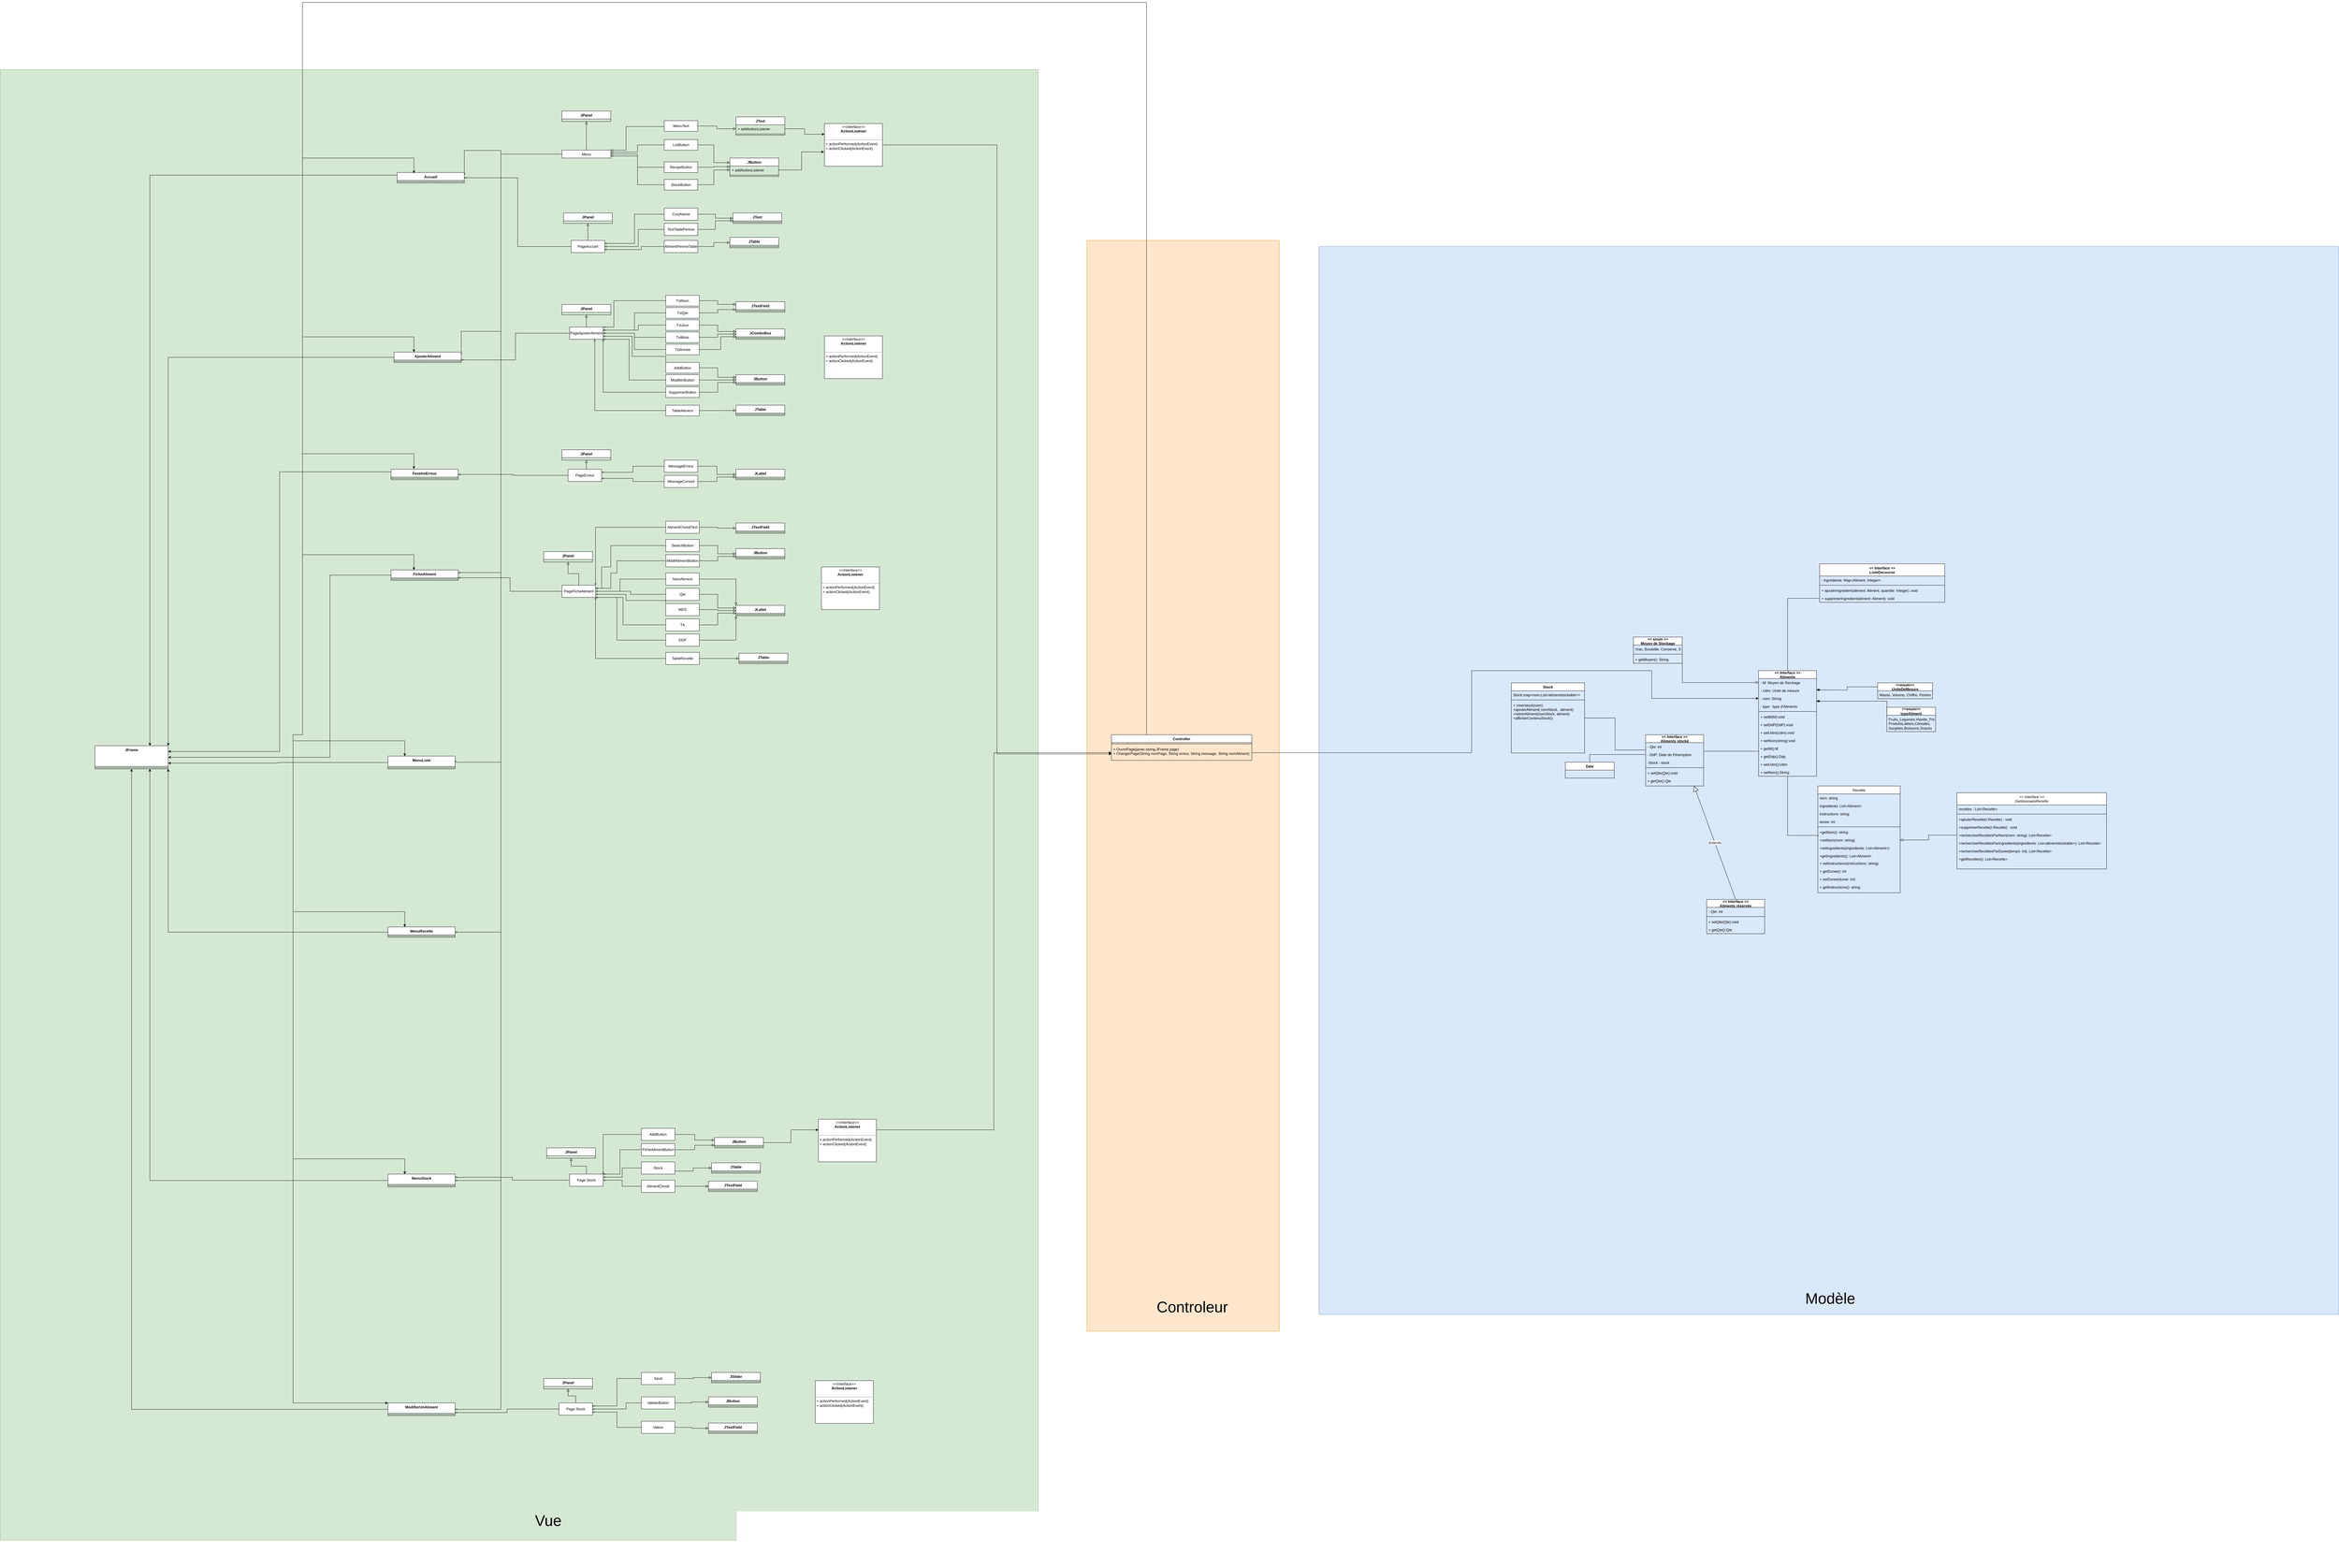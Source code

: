 <mxfile version="21.2.8" type="device">
  <diagram id="C5RBs43oDa-KdzZeNtuy" name="Page-1">
    <mxGraphModel dx="8841" dy="5662" grid="1" gridSize="10" guides="1" tooltips="1" connect="1" arrows="1" fold="1" page="1" pageScale="1" pageWidth="827" pageHeight="1169" math="0" shadow="0">
      <root>
        <mxCell id="WIyWlLk6GJQsqaUBKTNV-0" />
        <mxCell id="WIyWlLk6GJQsqaUBKTNV-1" parent="WIyWlLk6GJQsqaUBKTNV-0" />
        <mxCell id="HVXkS3SYnzQGtU5VXd2E-380" value="" style="rounded=0;whiteSpace=wrap;html=1;fillColor=#d5e8d4;strokeColor=#82b366;" vertex="1" parent="WIyWlLk6GJQsqaUBKTNV-1">
          <mxGeometry x="-1780" y="-90" width="3400" height="4820" as="geometry" />
        </mxCell>
        <mxCell id="HVXkS3SYnzQGtU5VXd2E-378" value="" style="rounded=0;whiteSpace=wrap;html=1;fillColor=#ffe6cc;strokeColor=#d79b00;" vertex="1" parent="WIyWlLk6GJQsqaUBKTNV-1">
          <mxGeometry x="1780" y="470" width="630" height="3575" as="geometry" />
        </mxCell>
        <mxCell id="HVXkS3SYnzQGtU5VXd2E-376" value="" style="rounded=0;whiteSpace=wrap;html=1;fillColor=#dae8fc;strokeColor=#6c8ebf;" vertex="1" parent="WIyWlLk6GJQsqaUBKTNV-1">
          <mxGeometry x="2540" y="490" width="3340" height="3500" as="geometry" />
        </mxCell>
        <mxCell id="HVXkS3SYnzQGtU5VXd2E-83" style="edgeStyle=orthogonalEdgeStyle;rounded=0;orthogonalLoop=1;jettySize=auto;html=1;exitX=0.5;exitY=0;exitDx=0;exitDy=0;entryX=0.5;entryY=1;entryDx=0;entryDy=0;endArrow=block;endFill=0;" edge="1" parent="WIyWlLk6GJQsqaUBKTNV-1" source="zkfFHV4jXpPFQw0GAbJ--0" target="HVXkS3SYnzQGtU5VXd2E-79">
          <mxGeometry relative="1" as="geometry" />
        </mxCell>
        <mxCell id="HVXkS3SYnzQGtU5VXd2E-127" style="edgeStyle=orthogonalEdgeStyle;rounded=0;orthogonalLoop=1;jettySize=auto;html=1;exitX=0;exitY=0.5;exitDx=0;exitDy=0;entryX=1;entryY=0.25;entryDx=0;entryDy=0;endArrow=diamondThin;endFill=0;" edge="1" parent="WIyWlLk6GJQsqaUBKTNV-1" source="zkfFHV4jXpPFQw0GAbJ--0" target="HVXkS3SYnzQGtU5VXd2E-44">
          <mxGeometry relative="1" as="geometry">
            <Array as="points">
              <mxPoint x="-140" y="187" />
              <mxPoint x="-140" y="175" />
              <mxPoint x="-260" y="175" />
            </Array>
          </mxGeometry>
        </mxCell>
        <mxCell id="HVXkS3SYnzQGtU5VXd2E-132" style="edgeStyle=orthogonalEdgeStyle;rounded=0;orthogonalLoop=1;jettySize=auto;html=1;exitX=0;exitY=0.5;exitDx=0;exitDy=0;entryX=1;entryY=0.25;entryDx=0;entryDy=0;endArrow=diamondThin;endFill=0;" edge="1" parent="WIyWlLk6GJQsqaUBKTNV-1" source="zkfFHV4jXpPFQw0GAbJ--0" target="HVXkS3SYnzQGtU5VXd2E-48">
          <mxGeometry relative="1" as="geometry">
            <Array as="points">
              <mxPoint x="-140" y="187" />
              <mxPoint x="-140" y="768" />
            </Array>
          </mxGeometry>
        </mxCell>
        <mxCell id="HVXkS3SYnzQGtU5VXd2E-197" style="edgeStyle=orthogonalEdgeStyle;rounded=0;orthogonalLoop=1;jettySize=auto;html=1;exitX=0;exitY=0.5;exitDx=0;exitDy=0;entryX=1;entryY=0.25;entryDx=0;entryDy=0;endArrow=diamondThin;endFill=0;" edge="1" parent="WIyWlLk6GJQsqaUBKTNV-1" source="zkfFHV4jXpPFQw0GAbJ--0" target="HVXkS3SYnzQGtU5VXd2E-56">
          <mxGeometry relative="1" as="geometry">
            <Array as="points">
              <mxPoint x="-140" y="187" />
              <mxPoint x="-140" y="1559" />
            </Array>
          </mxGeometry>
        </mxCell>
        <mxCell id="HVXkS3SYnzQGtU5VXd2E-235" style="edgeStyle=orthogonalEdgeStyle;rounded=0;orthogonalLoop=1;jettySize=auto;html=1;exitX=0;exitY=0.5;exitDx=0;exitDy=0;entryX=1;entryY=0.5;entryDx=0;entryDy=0;endArrow=diamondThin;endFill=0;" edge="1" parent="WIyWlLk6GJQsqaUBKTNV-1" source="zkfFHV4jXpPFQw0GAbJ--0" target="HVXkS3SYnzQGtU5VXd2E-64">
          <mxGeometry relative="1" as="geometry">
            <mxPoint x="-80" y="510.0" as="targetPoint" />
            <Array as="points">
              <mxPoint x="-140" y="187" />
              <mxPoint x="-140" y="2180" />
              <mxPoint x="-290" y="2180" />
            </Array>
          </mxGeometry>
        </mxCell>
        <mxCell id="HVXkS3SYnzQGtU5VXd2E-236" style="edgeStyle=orthogonalEdgeStyle;rounded=0;orthogonalLoop=1;jettySize=auto;html=1;exitX=0;exitY=0.5;exitDx=0;exitDy=0;entryX=1;entryY=0.5;entryDx=0;entryDy=0;endArrow=diamondThin;endFill=0;" edge="1" parent="WIyWlLk6GJQsqaUBKTNV-1" source="zkfFHV4jXpPFQw0GAbJ--0" target="HVXkS3SYnzQGtU5VXd2E-68">
          <mxGeometry relative="1" as="geometry">
            <mxPoint x="-50" y="440" as="targetPoint" />
            <Array as="points">
              <mxPoint x="-140" y="187" />
              <mxPoint x="-140" y="2737" />
            </Array>
          </mxGeometry>
        </mxCell>
        <mxCell id="HVXkS3SYnzQGtU5VXd2E-237" style="edgeStyle=orthogonalEdgeStyle;rounded=0;orthogonalLoop=1;jettySize=auto;html=1;exitX=0;exitY=0.5;exitDx=0;exitDy=0;entryX=1;entryY=0.5;entryDx=0;entryDy=0;endArrow=diamondThin;endFill=0;" edge="1" parent="WIyWlLk6GJQsqaUBKTNV-1" source="zkfFHV4jXpPFQw0GAbJ--0" target="HVXkS3SYnzQGtU5VXd2E-60">
          <mxGeometry relative="1" as="geometry">
            <Array as="points">
              <mxPoint x="-140" y="187" />
              <mxPoint x="-140" y="3551" />
            </Array>
          </mxGeometry>
        </mxCell>
        <mxCell id="HVXkS3SYnzQGtU5VXd2E-238" style="edgeStyle=orthogonalEdgeStyle;rounded=0;orthogonalLoop=1;jettySize=auto;html=1;exitX=0;exitY=0.5;exitDx=0;exitDy=0;entryX=1;entryY=0.5;entryDx=0;entryDy=0;endArrow=diamondThin;endFill=0;" edge="1" parent="WIyWlLk6GJQsqaUBKTNV-1" source="zkfFHV4jXpPFQw0GAbJ--0" target="HVXkS3SYnzQGtU5VXd2E-74">
          <mxGeometry relative="1" as="geometry">
            <Array as="points">
              <mxPoint x="-140" y="187" />
              <mxPoint x="-140" y="4301" />
            </Array>
          </mxGeometry>
        </mxCell>
        <mxCell id="zkfFHV4jXpPFQw0GAbJ--0" value="Menu" style="swimlane;fontStyle=2;align=center;verticalAlign=top;childLayout=stackLayout;horizontal=1;startSize=26;horizontalStack=0;resizeParent=1;resizeLast=0;collapsible=1;marginBottom=0;rounded=0;shadow=0;strokeWidth=1;" parent="WIyWlLk6GJQsqaUBKTNV-1" vertex="1" collapsed="1">
          <mxGeometry x="60" y="174" width="160" height="26" as="geometry">
            <mxRectangle x="60" y="174" width="160" height="40" as="alternateBounds" />
          </mxGeometry>
        </mxCell>
        <mxCell id="HVXkS3SYnzQGtU5VXd2E-12" style="edgeStyle=orthogonalEdgeStyle;rounded=0;orthogonalLoop=1;jettySize=auto;html=1;entryX=1;entryY=0.75;entryDx=0;entryDy=0;endArrow=diamondThin;endFill=0;exitX=0;exitY=0.5;exitDx=0;exitDy=0;" edge="1" parent="WIyWlLk6GJQsqaUBKTNV-1" source="HVXkS3SYnzQGtU5VXd2E-107" target="zkfFHV4jXpPFQw0GAbJ--0">
          <mxGeometry relative="1" as="geometry">
            <mxPoint x="370" y="295" as="sourcePoint" />
          </mxGeometry>
        </mxCell>
        <mxCell id="HVXkS3SYnzQGtU5VXd2E-22" style="edgeStyle=orthogonalEdgeStyle;rounded=0;orthogonalLoop=1;jettySize=auto;html=1;exitX=1;exitY=0.5;exitDx=0;exitDy=0;entryX=0;entryY=0.5;entryDx=0;entryDy=0;endArrow=block;endFill=0;" edge="1" parent="WIyWlLk6GJQsqaUBKTNV-1" source="HVXkS3SYnzQGtU5VXd2E-107" target="HVXkS3SYnzQGtU5VXd2E-17">
          <mxGeometry relative="1" as="geometry">
            <mxPoint x="480" y="295" as="sourcePoint" />
          </mxGeometry>
        </mxCell>
        <mxCell id="HVXkS3SYnzQGtU5VXd2E-11" style="edgeStyle=orthogonalEdgeStyle;rounded=0;orthogonalLoop=1;jettySize=auto;html=1;entryX=1;entryY=0.5;entryDx=0;entryDy=0;endArrow=diamondThin;endFill=0;exitX=0;exitY=0.5;exitDx=0;exitDy=0;" edge="1" parent="WIyWlLk6GJQsqaUBKTNV-1" source="HVXkS3SYnzQGtU5VXd2E-106" target="zkfFHV4jXpPFQw0GAbJ--0">
          <mxGeometry relative="1" as="geometry">
            <mxPoint x="370" y="230.04" as="sourcePoint" />
          </mxGeometry>
        </mxCell>
        <mxCell id="HVXkS3SYnzQGtU5VXd2E-21" style="edgeStyle=orthogonalEdgeStyle;rounded=0;orthogonalLoop=1;jettySize=auto;html=1;exitX=1;exitY=0.5;exitDx=0;exitDy=0;entryX=-0.001;entryY=0.093;entryDx=0;entryDy=0;entryPerimeter=0;endArrow=block;endFill=0;" edge="1" parent="WIyWlLk6GJQsqaUBKTNV-1" source="HVXkS3SYnzQGtU5VXd2E-106" target="HVXkS3SYnzQGtU5VXd2E-17">
          <mxGeometry relative="1" as="geometry">
            <mxPoint x="530" y="230" as="sourcePoint" />
          </mxGeometry>
        </mxCell>
        <mxCell id="HVXkS3SYnzQGtU5VXd2E-10" style="edgeStyle=orthogonalEdgeStyle;rounded=0;orthogonalLoop=1;jettySize=auto;html=1;entryX=1;entryY=0.25;entryDx=0;entryDy=0;endArrow=diamondThin;endFill=0;exitX=0;exitY=0.5;exitDx=0;exitDy=0;" edge="1" parent="WIyWlLk6GJQsqaUBKTNV-1" source="HVXkS3SYnzQGtU5VXd2E-105" target="zkfFHV4jXpPFQw0GAbJ--0">
          <mxGeometry relative="1" as="geometry">
            <mxPoint x="370" y="157" as="sourcePoint" />
          </mxGeometry>
        </mxCell>
        <mxCell id="HVXkS3SYnzQGtU5VXd2E-20" style="edgeStyle=orthogonalEdgeStyle;rounded=0;orthogonalLoop=1;jettySize=auto;html=1;entryX=0;entryY=0.25;entryDx=0;entryDy=0;endArrow=block;endFill=0;exitX=1;exitY=0.5;exitDx=0;exitDy=0;" edge="1" parent="WIyWlLk6GJQsqaUBKTNV-1" source="HVXkS3SYnzQGtU5VXd2E-105" target="HVXkS3SYnzQGtU5VXd2E-16">
          <mxGeometry relative="1" as="geometry">
            <mxPoint x="520" y="157" as="sourcePoint" />
          </mxGeometry>
        </mxCell>
        <mxCell id="HVXkS3SYnzQGtU5VXd2E-15" style="edgeStyle=orthogonalEdgeStyle;rounded=0;orthogonalLoop=1;jettySize=auto;html=1;entryX=1;entryY=0;entryDx=0;entryDy=0;endArrow=diamondThin;endFill=0;exitX=0;exitY=0.5;exitDx=0;exitDy=0;" edge="1" parent="WIyWlLk6GJQsqaUBKTNV-1" source="HVXkS3SYnzQGtU5VXd2E-102" target="zkfFHV4jXpPFQw0GAbJ--0">
          <mxGeometry relative="1" as="geometry">
            <mxPoint x="370" y="97" as="sourcePoint" />
            <Array as="points">
              <mxPoint x="395" y="97" />
              <mxPoint x="270" y="97" />
              <mxPoint x="270" y="174" />
            </Array>
          </mxGeometry>
        </mxCell>
        <mxCell id="HVXkS3SYnzQGtU5VXd2E-27" style="edgeStyle=orthogonalEdgeStyle;rounded=0;orthogonalLoop=1;jettySize=auto;html=1;exitX=1;exitY=0.5;exitDx=0;exitDy=0;entryX=0;entryY=0.5;entryDx=0;entryDy=0;endArrow=block;endFill=0;" edge="1" parent="WIyWlLk6GJQsqaUBKTNV-1" source="HVXkS3SYnzQGtU5VXd2E-102" target="HVXkS3SYnzQGtU5VXd2E-24">
          <mxGeometry relative="1" as="geometry">
            <mxPoint x="530" y="97" as="sourcePoint" />
          </mxGeometry>
        </mxCell>
        <mxCell id="HVXkS3SYnzQGtU5VXd2E-16" value="JButton" style="swimlane;fontStyle=1;align=center;verticalAlign=top;childLayout=stackLayout;horizontal=1;startSize=26;horizontalStack=0;resizeParent=1;resizeParentMax=0;resizeLast=0;collapsible=1;marginBottom=0;whiteSpace=wrap;html=1;" vertex="1" parent="WIyWlLk6GJQsqaUBKTNV-1">
          <mxGeometry x="610" y="200" width="160" height="60" as="geometry">
            <mxRectangle x="610" y="200" width="90" height="30" as="alternateBounds" />
          </mxGeometry>
        </mxCell>
        <mxCell id="HVXkS3SYnzQGtU5VXd2E-17" value="+ addActionListener" style="text;strokeColor=none;fillColor=none;align=left;verticalAlign=top;spacingLeft=4;spacingRight=4;overflow=hidden;rotatable=0;points=[[0,0.5],[1,0.5]];portConstraint=eastwest;whiteSpace=wrap;html=1;" vertex="1" parent="HVXkS3SYnzQGtU5VXd2E-16">
          <mxGeometry y="26" width="160" height="26" as="geometry" />
        </mxCell>
        <mxCell id="HVXkS3SYnzQGtU5VXd2E-18" value="" style="line;strokeWidth=1;fillColor=none;align=left;verticalAlign=middle;spacingTop=-1;spacingLeft=3;spacingRight=3;rotatable=0;labelPosition=right;points=[];portConstraint=eastwest;strokeColor=inherit;" vertex="1" parent="HVXkS3SYnzQGtU5VXd2E-16">
          <mxGeometry y="52" width="160" height="8" as="geometry" />
        </mxCell>
        <mxCell id="HVXkS3SYnzQGtU5VXd2E-23" value="JText" style="swimlane;fontStyle=1;align=center;verticalAlign=top;childLayout=stackLayout;horizontal=1;startSize=26;horizontalStack=0;resizeParent=1;resizeParentMax=0;resizeLast=0;collapsible=1;marginBottom=0;whiteSpace=wrap;html=1;" vertex="1" parent="WIyWlLk6GJQsqaUBKTNV-1">
          <mxGeometry x="630" y="65" width="160" height="60" as="geometry" />
        </mxCell>
        <mxCell id="HVXkS3SYnzQGtU5VXd2E-24" value="+ addActionListener" style="text;strokeColor=none;fillColor=none;align=left;verticalAlign=top;spacingLeft=4;spacingRight=4;overflow=hidden;rotatable=0;points=[[0,0.5],[1,0.5]];portConstraint=eastwest;whiteSpace=wrap;html=1;" vertex="1" parent="HVXkS3SYnzQGtU5VXd2E-23">
          <mxGeometry y="26" width="160" height="26" as="geometry" />
        </mxCell>
        <mxCell id="HVXkS3SYnzQGtU5VXd2E-25" value="" style="line;strokeWidth=1;fillColor=none;align=left;verticalAlign=middle;spacingTop=-1;spacingLeft=3;spacingRight=3;rotatable=0;labelPosition=right;points=[];portConstraint=eastwest;strokeColor=inherit;" vertex="1" parent="HVXkS3SYnzQGtU5VXd2E-23">
          <mxGeometry y="52" width="160" height="8" as="geometry" />
        </mxCell>
        <mxCell id="HVXkS3SYnzQGtU5VXd2E-78" style="edgeStyle=orthogonalEdgeStyle;rounded=0;orthogonalLoop=1;jettySize=auto;html=1;exitX=1;exitY=0.5;exitDx=0;exitDy=0;entryX=0;entryY=0.75;entryDx=0;entryDy=0;" edge="1" parent="WIyWlLk6GJQsqaUBKTNV-1" source="HVXkS3SYnzQGtU5VXd2E-32" target="HVXkS3SYnzQGtU5VXd2E-39">
          <mxGeometry relative="1" as="geometry" />
        </mxCell>
        <mxCell id="HVXkS3SYnzQGtU5VXd2E-32" value="&lt;p style=&quot;margin:0px;margin-top:4px;text-align:center;&quot;&gt;&lt;i&gt;&amp;lt;&amp;lt;Interface&amp;gt;&amp;gt;&lt;/i&gt;&lt;br&gt;&lt;b&gt;ActionListener&lt;/b&gt;&lt;/p&gt;&lt;p style=&quot;margin:0px;margin-left:4px;&quot;&gt;&lt;br&gt;&lt;/p&gt;&lt;hr size=&quot;1&quot;&gt;&lt;p style=&quot;margin:0px;margin-left:4px;&quot;&gt;+ actionPerformed(ActionEvent)&lt;br&gt;&lt;/p&gt;&lt;p style=&quot;margin:0px;margin-left:4px;&quot;&gt;+ actionClicked(ActionEvent)&lt;/p&gt;" style="verticalAlign=top;align=left;overflow=fill;fontSize=12;fontFamily=Helvetica;html=1;whiteSpace=wrap;" vertex="1" parent="WIyWlLk6GJQsqaUBKTNV-1">
          <mxGeometry x="920" y="87" width="190" height="140" as="geometry" />
        </mxCell>
        <mxCell id="HVXkS3SYnzQGtU5VXd2E-33" style="edgeStyle=orthogonalEdgeStyle;rounded=0;orthogonalLoop=1;jettySize=auto;html=1;exitX=1;exitY=0.5;exitDx=0;exitDy=0;entryX=0;entryY=0.25;entryDx=0;entryDy=0;" edge="1" parent="WIyWlLk6GJQsqaUBKTNV-1" source="HVXkS3SYnzQGtU5VXd2E-24" target="HVXkS3SYnzQGtU5VXd2E-32">
          <mxGeometry relative="1" as="geometry" />
        </mxCell>
        <mxCell id="HVXkS3SYnzQGtU5VXd2E-34" style="edgeStyle=orthogonalEdgeStyle;rounded=0;orthogonalLoop=1;jettySize=auto;html=1;exitX=1;exitY=0.5;exitDx=0;exitDy=0;entryX=-0.008;entryY=0.663;entryDx=0;entryDy=0;entryPerimeter=0;" edge="1" parent="WIyWlLk6GJQsqaUBKTNV-1" source="HVXkS3SYnzQGtU5VXd2E-17" target="HVXkS3SYnzQGtU5VXd2E-32">
          <mxGeometry relative="1" as="geometry" />
        </mxCell>
        <mxCell id="HVXkS3SYnzQGtU5VXd2E-382" style="edgeStyle=orthogonalEdgeStyle;rounded=0;orthogonalLoop=1;jettySize=auto;html=1;exitX=0.25;exitY=0;exitDx=0;exitDy=0;entryX=0;entryY=0;entryDx=0;entryDy=0;" edge="1" parent="WIyWlLk6GJQsqaUBKTNV-1" source="HVXkS3SYnzQGtU5VXd2E-39" target="HVXkS3SYnzQGtU5VXd2E-74">
          <mxGeometry relative="1" as="geometry">
            <mxPoint x="-790" y="2090" as="targetPoint" />
            <Array as="points">
              <mxPoint x="1975" y="-310" />
              <mxPoint x="-790" y="-310" />
              <mxPoint x="-790" y="2090" />
              <mxPoint x="-821" y="2090" />
              <mxPoint x="-821" y="4280" />
            </Array>
          </mxGeometry>
        </mxCell>
        <mxCell id="HVXkS3SYnzQGtU5VXd2E-39" value="Controller" style="swimlane;fontStyle=1;align=center;verticalAlign=top;childLayout=stackLayout;horizontal=1;startSize=26;horizontalStack=0;resizeParent=1;resizeParentMax=0;resizeLast=0;collapsible=1;marginBottom=0;whiteSpace=wrap;html=1;" vertex="1" parent="WIyWlLk6GJQsqaUBKTNV-1">
          <mxGeometry x="1860" y="2090" width="460" height="84" as="geometry" />
        </mxCell>
        <mxCell id="HVXkS3SYnzQGtU5VXd2E-41" value="" style="line;strokeWidth=1;fillColor=none;align=left;verticalAlign=middle;spacingTop=-1;spacingLeft=3;spacingRight=3;rotatable=0;labelPosition=right;points=[];portConstraint=eastwest;strokeColor=inherit;" vertex="1" parent="HVXkS3SYnzQGtU5VXd2E-39">
          <mxGeometry y="26" width="460" height="8" as="geometry" />
        </mxCell>
        <mxCell id="HVXkS3SYnzQGtU5VXd2E-42" value="+ OuvrirPage(javax.swing.JFrame page)&lt;br&gt;+ ChangerPage(String nomPage, String erreur, String message, String nomAliment)" style="text;strokeColor=none;fillColor=none;align=left;verticalAlign=top;spacingLeft=4;spacingRight=4;overflow=hidden;rotatable=0;points=[[0,0.5],[1,0.5]];portConstraint=eastwest;whiteSpace=wrap;html=1;" vertex="1" parent="HVXkS3SYnzQGtU5VXd2E-39">
          <mxGeometry y="34" width="460" height="50" as="geometry" />
        </mxCell>
        <mxCell id="HVXkS3SYnzQGtU5VXd2E-89" style="edgeStyle=orthogonalEdgeStyle;rounded=0;orthogonalLoop=1;jettySize=auto;html=1;exitX=0;exitY=0.25;exitDx=0;exitDy=0;entryX=0.75;entryY=0;entryDx=0;entryDy=0;" edge="1" parent="WIyWlLk6GJQsqaUBKTNV-1" source="HVXkS3SYnzQGtU5VXd2E-44" target="HVXkS3SYnzQGtU5VXd2E-84">
          <mxGeometry relative="1" as="geometry">
            <mxPoint x="-680" y="690" as="targetPoint" />
          </mxGeometry>
        </mxCell>
        <mxCell id="HVXkS3SYnzQGtU5VXd2E-44" value="Accueil" style="swimlane;fontStyle=1;align=center;verticalAlign=top;childLayout=stackLayout;horizontal=1;startSize=26;horizontalStack=0;resizeParent=1;resizeParentMax=0;resizeLast=0;collapsible=1;marginBottom=0;whiteSpace=wrap;html=1;" vertex="1" parent="WIyWlLk6GJQsqaUBKTNV-1">
          <mxGeometry x="-480" y="247.5" width="220" height="34" as="geometry" />
        </mxCell>
        <mxCell id="HVXkS3SYnzQGtU5VXd2E-46" value="" style="line;strokeWidth=1;fillColor=none;align=left;verticalAlign=middle;spacingTop=-1;spacingLeft=3;spacingRight=3;rotatable=0;labelPosition=right;points=[];portConstraint=eastwest;strokeColor=inherit;" vertex="1" parent="HVXkS3SYnzQGtU5VXd2E-44">
          <mxGeometry y="26" width="220" height="8" as="geometry" />
        </mxCell>
        <mxCell id="HVXkS3SYnzQGtU5VXd2E-91" style="edgeStyle=orthogonalEdgeStyle;rounded=0;orthogonalLoop=1;jettySize=auto;html=1;exitX=0;exitY=0.5;exitDx=0;exitDy=0;entryX=1;entryY=0;entryDx=0;entryDy=0;" edge="1" parent="WIyWlLk6GJQsqaUBKTNV-1" source="HVXkS3SYnzQGtU5VXd2E-48" target="HVXkS3SYnzQGtU5VXd2E-84">
          <mxGeometry relative="1" as="geometry" />
        </mxCell>
        <mxCell id="HVXkS3SYnzQGtU5VXd2E-48" value="AjouterAliment" style="swimlane;fontStyle=1;align=center;verticalAlign=top;childLayout=stackLayout;horizontal=1;startSize=26;horizontalStack=0;resizeParent=1;resizeParentMax=0;resizeLast=0;collapsible=1;marginBottom=0;whiteSpace=wrap;html=1;" vertex="1" parent="WIyWlLk6GJQsqaUBKTNV-1">
          <mxGeometry x="-490" y="836" width="220" height="34" as="geometry" />
        </mxCell>
        <mxCell id="HVXkS3SYnzQGtU5VXd2E-50" value="" style="line;strokeWidth=1;fillColor=none;align=left;verticalAlign=middle;spacingTop=-1;spacingLeft=3;spacingRight=3;rotatable=0;labelPosition=right;points=[];portConstraint=eastwest;strokeColor=inherit;" vertex="1" parent="HVXkS3SYnzQGtU5VXd2E-48">
          <mxGeometry y="26" width="220" height="8" as="geometry" />
        </mxCell>
        <mxCell id="HVXkS3SYnzQGtU5VXd2E-92" style="edgeStyle=orthogonalEdgeStyle;rounded=0;orthogonalLoop=1;jettySize=auto;html=1;exitX=0;exitY=0.25;exitDx=0;exitDy=0;entryX=1;entryY=0.25;entryDx=0;entryDy=0;" edge="1" parent="WIyWlLk6GJQsqaUBKTNV-1" source="HVXkS3SYnzQGtU5VXd2E-52" target="HVXkS3SYnzQGtU5VXd2E-84">
          <mxGeometry relative="1" as="geometry" />
        </mxCell>
        <mxCell id="HVXkS3SYnzQGtU5VXd2E-52" value="FenetreErreur" style="swimlane;fontStyle=1;align=center;verticalAlign=top;childLayout=stackLayout;horizontal=1;startSize=26;horizontalStack=0;resizeParent=1;resizeParentMax=0;resizeLast=0;collapsible=1;marginBottom=0;whiteSpace=wrap;html=1;" vertex="1" parent="WIyWlLk6GJQsqaUBKTNV-1">
          <mxGeometry x="-500" y="1220" width="220" height="34" as="geometry" />
        </mxCell>
        <mxCell id="HVXkS3SYnzQGtU5VXd2E-54" value="" style="line;strokeWidth=1;fillColor=none;align=left;verticalAlign=middle;spacingTop=-1;spacingLeft=3;spacingRight=3;rotatable=0;labelPosition=right;points=[];portConstraint=eastwest;strokeColor=inherit;" vertex="1" parent="HVXkS3SYnzQGtU5VXd2E-52">
          <mxGeometry y="26" width="220" height="8" as="geometry" />
        </mxCell>
        <mxCell id="HVXkS3SYnzQGtU5VXd2E-93" style="edgeStyle=orthogonalEdgeStyle;rounded=0;orthogonalLoop=1;jettySize=auto;html=1;exitX=0;exitY=0.5;exitDx=0;exitDy=0;entryX=1;entryY=0.5;entryDx=0;entryDy=0;" edge="1" parent="WIyWlLk6GJQsqaUBKTNV-1" source="HVXkS3SYnzQGtU5VXd2E-56" target="HVXkS3SYnzQGtU5VXd2E-84">
          <mxGeometry relative="1" as="geometry">
            <Array as="points">
              <mxPoint x="-700" y="1567" />
              <mxPoint x="-700" y="2164" />
            </Array>
          </mxGeometry>
        </mxCell>
        <mxCell id="HVXkS3SYnzQGtU5VXd2E-56" value="FicheAliment" style="swimlane;fontStyle=1;align=center;verticalAlign=top;childLayout=stackLayout;horizontal=1;startSize=26;horizontalStack=0;resizeParent=1;resizeParentMax=0;resizeLast=0;collapsible=1;marginBottom=0;whiteSpace=wrap;html=1;" vertex="1" parent="WIyWlLk6GJQsqaUBKTNV-1">
          <mxGeometry x="-500" y="1550" width="220" height="34" as="geometry" />
        </mxCell>
        <mxCell id="HVXkS3SYnzQGtU5VXd2E-58" value="" style="line;strokeWidth=1;fillColor=none;align=left;verticalAlign=middle;spacingTop=-1;spacingLeft=3;spacingRight=3;rotatable=0;labelPosition=right;points=[];portConstraint=eastwest;strokeColor=inherit;" vertex="1" parent="HVXkS3SYnzQGtU5VXd2E-56">
          <mxGeometry y="26" width="220" height="8" as="geometry" />
        </mxCell>
        <mxCell id="HVXkS3SYnzQGtU5VXd2E-96" style="edgeStyle=orthogonalEdgeStyle;rounded=0;orthogonalLoop=1;jettySize=auto;html=1;exitX=0;exitY=0.5;exitDx=0;exitDy=0;entryX=0.75;entryY=1;entryDx=0;entryDy=0;" edge="1" parent="WIyWlLk6GJQsqaUBKTNV-1" source="HVXkS3SYnzQGtU5VXd2E-60" target="HVXkS3SYnzQGtU5VXd2E-84">
          <mxGeometry relative="1" as="geometry" />
        </mxCell>
        <mxCell id="HVXkS3SYnzQGtU5VXd2E-60" value="MenuStock" style="swimlane;fontStyle=1;align=center;verticalAlign=top;childLayout=stackLayout;horizontal=1;startSize=34;horizontalStack=0;resizeParent=1;resizeParentMax=0;resizeLast=0;collapsible=1;marginBottom=0;whiteSpace=wrap;html=1;" vertex="1" parent="WIyWlLk6GJQsqaUBKTNV-1">
          <mxGeometry x="-510" y="3530" width="220" height="42" as="geometry" />
        </mxCell>
        <mxCell id="HVXkS3SYnzQGtU5VXd2E-62" value="" style="line;strokeWidth=1;fillColor=none;align=left;verticalAlign=middle;spacingTop=-1;spacingLeft=3;spacingRight=3;rotatable=0;labelPosition=right;points=[];portConstraint=eastwest;strokeColor=inherit;" vertex="1" parent="HVXkS3SYnzQGtU5VXd2E-60">
          <mxGeometry y="34" width="220" height="8" as="geometry" />
        </mxCell>
        <mxCell id="HVXkS3SYnzQGtU5VXd2E-94" style="edgeStyle=orthogonalEdgeStyle;rounded=0;orthogonalLoop=1;jettySize=auto;html=1;exitX=0;exitY=0.5;exitDx=0;exitDy=0;entryX=1;entryY=0.75;entryDx=0;entryDy=0;" edge="1" parent="WIyWlLk6GJQsqaUBKTNV-1" source="HVXkS3SYnzQGtU5VXd2E-64" target="HVXkS3SYnzQGtU5VXd2E-84">
          <mxGeometry relative="1" as="geometry" />
        </mxCell>
        <mxCell id="HVXkS3SYnzQGtU5VXd2E-64" value="MenuListe" style="swimlane;fontStyle=1;align=center;verticalAlign=top;childLayout=stackLayout;horizontal=1;startSize=34;horizontalStack=0;resizeParent=1;resizeParentMax=0;resizeLast=0;collapsible=1;marginBottom=0;whiteSpace=wrap;html=1;" vertex="1" parent="WIyWlLk6GJQsqaUBKTNV-1">
          <mxGeometry x="-510" y="2160" width="220" height="42" as="geometry" />
        </mxCell>
        <mxCell id="HVXkS3SYnzQGtU5VXd2E-66" value="" style="line;strokeWidth=1;fillColor=none;align=left;verticalAlign=middle;spacingTop=-1;spacingLeft=3;spacingRight=3;rotatable=0;labelPosition=right;points=[];portConstraint=eastwest;strokeColor=inherit;" vertex="1" parent="HVXkS3SYnzQGtU5VXd2E-64">
          <mxGeometry y="34" width="220" height="8" as="geometry" />
        </mxCell>
        <mxCell id="HVXkS3SYnzQGtU5VXd2E-95" style="edgeStyle=orthogonalEdgeStyle;rounded=0;orthogonalLoop=1;jettySize=auto;html=1;exitX=0;exitY=0.5;exitDx=0;exitDy=0;entryX=1;entryY=1;entryDx=0;entryDy=0;" edge="1" parent="WIyWlLk6GJQsqaUBKTNV-1" source="HVXkS3SYnzQGtU5VXd2E-68" target="HVXkS3SYnzQGtU5VXd2E-84">
          <mxGeometry relative="1" as="geometry" />
        </mxCell>
        <mxCell id="HVXkS3SYnzQGtU5VXd2E-68" value="MenuRecette" style="swimlane;fontStyle=1;align=center;verticalAlign=top;childLayout=stackLayout;horizontal=1;startSize=26;horizontalStack=0;resizeParent=1;resizeParentMax=0;resizeLast=0;collapsible=1;marginBottom=0;whiteSpace=wrap;html=1;" vertex="1" parent="WIyWlLk6GJQsqaUBKTNV-1">
          <mxGeometry x="-510" y="2720" width="220" height="34" as="geometry" />
        </mxCell>
        <mxCell id="HVXkS3SYnzQGtU5VXd2E-70" value="" style="line;strokeWidth=1;fillColor=none;align=left;verticalAlign=middle;spacingTop=-1;spacingLeft=3;spacingRight=3;rotatable=0;labelPosition=right;points=[];portConstraint=eastwest;strokeColor=inherit;" vertex="1" parent="HVXkS3SYnzQGtU5VXd2E-68">
          <mxGeometry y="26" width="220" height="8" as="geometry" />
        </mxCell>
        <mxCell id="HVXkS3SYnzQGtU5VXd2E-97" style="edgeStyle=orthogonalEdgeStyle;rounded=0;orthogonalLoop=1;jettySize=auto;html=1;exitX=0;exitY=0.5;exitDx=0;exitDy=0;entryX=0.5;entryY=1;entryDx=0;entryDy=0;" edge="1" parent="WIyWlLk6GJQsqaUBKTNV-1" source="HVXkS3SYnzQGtU5VXd2E-74" target="HVXkS3SYnzQGtU5VXd2E-84">
          <mxGeometry relative="1" as="geometry" />
        </mxCell>
        <mxCell id="HVXkS3SYnzQGtU5VXd2E-74" value="ModifierUnAliment" style="swimlane;fontStyle=1;align=center;verticalAlign=top;childLayout=stackLayout;horizontal=1;startSize=34;horizontalStack=0;resizeParent=1;resizeParentMax=0;resizeLast=0;collapsible=1;marginBottom=0;whiteSpace=wrap;html=1;" vertex="1" parent="WIyWlLk6GJQsqaUBKTNV-1">
          <mxGeometry x="-510" y="4280" width="220" height="42" as="geometry" />
        </mxCell>
        <mxCell id="HVXkS3SYnzQGtU5VXd2E-76" value="" style="line;strokeWidth=1;fillColor=none;align=left;verticalAlign=middle;spacingTop=-1;spacingLeft=3;spacingRight=3;rotatable=0;labelPosition=right;points=[];portConstraint=eastwest;strokeColor=inherit;" vertex="1" parent="HVXkS3SYnzQGtU5VXd2E-74">
          <mxGeometry y="34" width="220" height="8" as="geometry" />
        </mxCell>
        <mxCell id="HVXkS3SYnzQGtU5VXd2E-79" value="JPanel" style="swimlane;fontStyle=1;align=center;verticalAlign=top;childLayout=stackLayout;horizontal=1;startSize=26;horizontalStack=0;resizeParent=1;resizeParentMax=0;resizeLast=0;collapsible=1;marginBottom=0;whiteSpace=wrap;html=1;" vertex="1" parent="WIyWlLk6GJQsqaUBKTNV-1">
          <mxGeometry x="60" y="46" width="160" height="34" as="geometry" />
        </mxCell>
        <mxCell id="HVXkS3SYnzQGtU5VXd2E-84" value="JFrame" style="swimlane;fontStyle=1;align=center;verticalAlign=top;childLayout=stackLayout;horizontal=1;startSize=68;horizontalStack=0;resizeParent=1;resizeParentMax=0;resizeLast=0;collapsible=1;marginBottom=0;whiteSpace=wrap;html=1;" vertex="1" parent="WIyWlLk6GJQsqaUBKTNV-1">
          <mxGeometry x="-1470" y="2126" width="240" height="76" as="geometry" />
        </mxCell>
        <mxCell id="HVXkS3SYnzQGtU5VXd2E-86" value="" style="line;strokeWidth=1;fillColor=none;align=left;verticalAlign=middle;spacingTop=-1;spacingLeft=3;spacingRight=3;rotatable=0;labelPosition=right;points=[];portConstraint=eastwest;strokeColor=inherit;" vertex="1" parent="HVXkS3SYnzQGtU5VXd2E-84">
          <mxGeometry y="68" width="240" height="8" as="geometry" />
        </mxCell>
        <mxCell id="HVXkS3SYnzQGtU5VXd2E-102" value="MenuText" style="html=1;whiteSpace=wrap;" vertex="1" parent="WIyWlLk6GJQsqaUBKTNV-1">
          <mxGeometry x="395" y="77.5" width="110" height="35" as="geometry" />
        </mxCell>
        <mxCell id="HVXkS3SYnzQGtU5VXd2E-105" value="ListButton" style="html=1;whiteSpace=wrap;" vertex="1" parent="WIyWlLk6GJQsqaUBKTNV-1">
          <mxGeometry x="395" y="139.5" width="110" height="35" as="geometry" />
        </mxCell>
        <mxCell id="HVXkS3SYnzQGtU5VXd2E-106" value="RecipeButton" style="html=1;whiteSpace=wrap;" vertex="1" parent="WIyWlLk6GJQsqaUBKTNV-1">
          <mxGeometry x="395" y="212.5" width="110" height="35" as="geometry" />
        </mxCell>
        <mxCell id="HVXkS3SYnzQGtU5VXd2E-107" value="StockButton" style="html=1;whiteSpace=wrap;" vertex="1" parent="WIyWlLk6GJQsqaUBKTNV-1">
          <mxGeometry x="395" y="270" width="110" height="35" as="geometry" />
        </mxCell>
        <mxCell id="HVXkS3SYnzQGtU5VXd2E-110" style="edgeStyle=orthogonalEdgeStyle;rounded=0;orthogonalLoop=1;jettySize=auto;html=1;entryX=0.5;entryY=1;entryDx=0;entryDy=0;endArrow=block;endFill=0;" edge="1" parent="WIyWlLk6GJQsqaUBKTNV-1" source="HVXkS3SYnzQGtU5VXd2E-108" target="HVXkS3SYnzQGtU5VXd2E-109">
          <mxGeometry relative="1" as="geometry" />
        </mxCell>
        <mxCell id="HVXkS3SYnzQGtU5VXd2E-128" style="edgeStyle=orthogonalEdgeStyle;rounded=0;orthogonalLoop=1;jettySize=auto;html=1;exitX=0;exitY=0.5;exitDx=0;exitDy=0;entryX=1;entryY=0.5;entryDx=0;entryDy=0;endArrow=diamondThin;endFill=0;" edge="1" parent="WIyWlLk6GJQsqaUBKTNV-1" source="HVXkS3SYnzQGtU5VXd2E-108" target="HVXkS3SYnzQGtU5VXd2E-44">
          <mxGeometry relative="1" as="geometry" />
        </mxCell>
        <mxCell id="HVXkS3SYnzQGtU5VXd2E-108" value="PageAccueil" style="html=1;whiteSpace=wrap;" vertex="1" parent="WIyWlLk6GJQsqaUBKTNV-1">
          <mxGeometry x="90" y="470" width="110" height="40" as="geometry" />
        </mxCell>
        <mxCell id="HVXkS3SYnzQGtU5VXd2E-109" value="JPanel" style="swimlane;fontStyle=1;align=center;verticalAlign=top;childLayout=stackLayout;horizontal=1;startSize=26;horizontalStack=0;resizeParent=1;resizeParentMax=0;resizeLast=0;collapsible=1;marginBottom=0;whiteSpace=wrap;html=1;" vertex="1" parent="WIyWlLk6GJQsqaUBKTNV-1">
          <mxGeometry x="65" y="380" width="160" height="34" as="geometry" />
        </mxCell>
        <mxCell id="HVXkS3SYnzQGtU5VXd2E-118" style="edgeStyle=orthogonalEdgeStyle;rounded=0;orthogonalLoop=1;jettySize=auto;html=1;exitX=1;exitY=0.5;exitDx=0;exitDy=0;entryX=0;entryY=0.5;entryDx=0;entryDy=0;endArrow=block;endFill=0;" edge="1" parent="WIyWlLk6GJQsqaUBKTNV-1" source="HVXkS3SYnzQGtU5VXd2E-111" target="HVXkS3SYnzQGtU5VXd2E-115">
          <mxGeometry relative="1" as="geometry" />
        </mxCell>
        <mxCell id="HVXkS3SYnzQGtU5VXd2E-126" style="edgeStyle=orthogonalEdgeStyle;rounded=0;orthogonalLoop=1;jettySize=auto;html=1;exitX=0;exitY=0.5;exitDx=0;exitDy=0;entryX=1;entryY=0.25;entryDx=0;entryDy=0;endArrow=diamondThin;endFill=0;" edge="1" parent="WIyWlLk6GJQsqaUBKTNV-1" source="HVXkS3SYnzQGtU5VXd2E-111" target="HVXkS3SYnzQGtU5VXd2E-108">
          <mxGeometry relative="1" as="geometry" />
        </mxCell>
        <mxCell id="HVXkS3SYnzQGtU5VXd2E-111" value="CorpName" style="html=1;whiteSpace=wrap;" vertex="1" parent="WIyWlLk6GJQsqaUBKTNV-1">
          <mxGeometry x="395" y="364" width="110" height="40" as="geometry" />
        </mxCell>
        <mxCell id="HVXkS3SYnzQGtU5VXd2E-119" style="edgeStyle=orthogonalEdgeStyle;rounded=0;orthogonalLoop=1;jettySize=auto;html=1;exitX=1;exitY=0.5;exitDx=0;exitDy=0;entryX=0;entryY=0.75;entryDx=0;entryDy=0;endArrow=block;endFill=0;" edge="1" parent="WIyWlLk6GJQsqaUBKTNV-1" source="HVXkS3SYnzQGtU5VXd2E-112" target="HVXkS3SYnzQGtU5VXd2E-115">
          <mxGeometry relative="1" as="geometry" />
        </mxCell>
        <mxCell id="HVXkS3SYnzQGtU5VXd2E-125" style="edgeStyle=orthogonalEdgeStyle;rounded=0;orthogonalLoop=1;jettySize=auto;html=1;exitX=0;exitY=0.5;exitDx=0;exitDy=0;entryX=1;entryY=0.5;entryDx=0;entryDy=0;endArrow=diamondThin;endFill=0;" edge="1" parent="WIyWlLk6GJQsqaUBKTNV-1" source="HVXkS3SYnzQGtU5VXd2E-112" target="HVXkS3SYnzQGtU5VXd2E-108">
          <mxGeometry relative="1" as="geometry">
            <Array as="points">
              <mxPoint x="310" y="434" />
              <mxPoint x="310" y="490" />
            </Array>
          </mxGeometry>
        </mxCell>
        <mxCell id="HVXkS3SYnzQGtU5VXd2E-112" value="TextTablePerime" style="html=1;whiteSpace=wrap;" vertex="1" parent="WIyWlLk6GJQsqaUBKTNV-1">
          <mxGeometry x="395" y="414" width="110" height="40" as="geometry" />
        </mxCell>
        <mxCell id="HVXkS3SYnzQGtU5VXd2E-122" style="edgeStyle=orthogonalEdgeStyle;rounded=0;orthogonalLoop=1;jettySize=auto;html=1;exitX=1;exitY=0.5;exitDx=0;exitDy=0;entryX=0;entryY=0.5;entryDx=0;entryDy=0;endArrow=block;endFill=0;" edge="1" parent="WIyWlLk6GJQsqaUBKTNV-1" source="HVXkS3SYnzQGtU5VXd2E-114" target="HVXkS3SYnzQGtU5VXd2E-120">
          <mxGeometry relative="1" as="geometry" />
        </mxCell>
        <mxCell id="HVXkS3SYnzQGtU5VXd2E-123" style="edgeStyle=orthogonalEdgeStyle;rounded=0;orthogonalLoop=1;jettySize=auto;html=1;exitX=0;exitY=0.5;exitDx=0;exitDy=0;entryX=1;entryY=0.75;entryDx=0;entryDy=0;endArrow=diamondThin;endFill=0;" edge="1" parent="WIyWlLk6GJQsqaUBKTNV-1" source="HVXkS3SYnzQGtU5VXd2E-114" target="HVXkS3SYnzQGtU5VXd2E-108">
          <mxGeometry relative="1" as="geometry">
            <Array as="points">
              <mxPoint x="320" y="490" />
              <mxPoint x="320" y="500" />
            </Array>
          </mxGeometry>
        </mxCell>
        <mxCell id="HVXkS3SYnzQGtU5VXd2E-114" value="AlimentPerimeTable" style="html=1;whiteSpace=wrap;" vertex="1" parent="WIyWlLk6GJQsqaUBKTNV-1">
          <mxGeometry x="395" y="470" width="110" height="40" as="geometry" />
        </mxCell>
        <mxCell id="HVXkS3SYnzQGtU5VXd2E-115" value="JText" style="swimlane;fontStyle=1;align=center;verticalAlign=top;childLayout=stackLayout;horizontal=1;startSize=26;horizontalStack=0;resizeParent=1;resizeParentMax=0;resizeLast=0;collapsible=1;marginBottom=0;whiteSpace=wrap;html=1;" vertex="1" parent="WIyWlLk6GJQsqaUBKTNV-1">
          <mxGeometry x="620" y="380" width="160" height="34" as="geometry" />
        </mxCell>
        <mxCell id="HVXkS3SYnzQGtU5VXd2E-117" value="" style="line;strokeWidth=1;fillColor=none;align=left;verticalAlign=middle;spacingTop=-1;spacingLeft=3;spacingRight=3;rotatable=0;labelPosition=right;points=[];portConstraint=eastwest;strokeColor=inherit;" vertex="1" parent="HVXkS3SYnzQGtU5VXd2E-115">
          <mxGeometry y="26" width="160" height="8" as="geometry" />
        </mxCell>
        <mxCell id="HVXkS3SYnzQGtU5VXd2E-120" value="JTable" style="swimlane;fontStyle=1;align=center;verticalAlign=top;childLayout=stackLayout;horizontal=1;startSize=26;horizontalStack=0;resizeParent=1;resizeParentMax=0;resizeLast=0;collapsible=1;marginBottom=0;whiteSpace=wrap;html=1;" vertex="1" parent="WIyWlLk6GJQsqaUBKTNV-1">
          <mxGeometry x="610" y="460" width="160" height="34" as="geometry" />
        </mxCell>
        <mxCell id="HVXkS3SYnzQGtU5VXd2E-121" value="" style="line;strokeWidth=1;fillColor=none;align=left;verticalAlign=middle;spacingTop=-1;spacingLeft=3;spacingRight=3;rotatable=0;labelPosition=right;points=[];portConstraint=eastwest;strokeColor=inherit;" vertex="1" parent="HVXkS3SYnzQGtU5VXd2E-120">
          <mxGeometry y="26" width="160" height="8" as="geometry" />
        </mxCell>
        <mxCell id="HVXkS3SYnzQGtU5VXd2E-135" style="edgeStyle=orthogonalEdgeStyle;rounded=0;orthogonalLoop=1;jettySize=auto;html=1;entryX=0.5;entryY=1;entryDx=0;entryDy=0;endArrow=block;endFill=0;" edge="1" parent="WIyWlLk6GJQsqaUBKTNV-1" source="HVXkS3SYnzQGtU5VXd2E-133" target="HVXkS3SYnzQGtU5VXd2E-134">
          <mxGeometry relative="1" as="geometry" />
        </mxCell>
        <mxCell id="HVXkS3SYnzQGtU5VXd2E-136" style="edgeStyle=orthogonalEdgeStyle;rounded=0;orthogonalLoop=1;jettySize=auto;html=1;exitX=0;exitY=0.5;exitDx=0;exitDy=0;entryX=1;entryY=0.75;entryDx=0;entryDy=0;endArrow=diamondThin;endFill=0;" edge="1" parent="WIyWlLk6GJQsqaUBKTNV-1" source="HVXkS3SYnzQGtU5VXd2E-133" target="HVXkS3SYnzQGtU5VXd2E-48">
          <mxGeometry relative="1" as="geometry" />
        </mxCell>
        <mxCell id="HVXkS3SYnzQGtU5VXd2E-133" value="PageAjouterAliment" style="html=1;whiteSpace=wrap;" vertex="1" parent="WIyWlLk6GJQsqaUBKTNV-1">
          <mxGeometry x="85" y="754" width="110" height="40" as="geometry" />
        </mxCell>
        <mxCell id="HVXkS3SYnzQGtU5VXd2E-134" value="JPanel" style="swimlane;fontStyle=1;align=center;verticalAlign=top;childLayout=stackLayout;horizontal=1;startSize=26;horizontalStack=0;resizeParent=1;resizeParentMax=0;resizeLast=0;collapsible=1;marginBottom=0;whiteSpace=wrap;html=1;" vertex="1" parent="WIyWlLk6GJQsqaUBKTNV-1">
          <mxGeometry x="60" y="680" width="160" height="34" as="geometry" />
        </mxCell>
        <mxCell id="HVXkS3SYnzQGtU5VXd2E-147" style="edgeStyle=orthogonalEdgeStyle;rounded=0;orthogonalLoop=1;jettySize=auto;html=1;exitX=1;exitY=0.5;exitDx=0;exitDy=0;entryX=0;entryY=0.25;entryDx=0;entryDy=0;endArrow=block;endFill=0;" edge="1" parent="WIyWlLk6GJQsqaUBKTNV-1" source="HVXkS3SYnzQGtU5VXd2E-137" target="HVXkS3SYnzQGtU5VXd2E-143">
          <mxGeometry relative="1" as="geometry" />
        </mxCell>
        <mxCell id="HVXkS3SYnzQGtU5VXd2E-170" style="edgeStyle=orthogonalEdgeStyle;rounded=0;orthogonalLoop=1;jettySize=auto;html=1;exitX=0;exitY=0.5;exitDx=0;exitDy=0;entryX=1;entryY=0;entryDx=0;entryDy=0;endArrow=diamondThin;endFill=0;" edge="1" parent="WIyWlLk6GJQsqaUBKTNV-1" source="HVXkS3SYnzQGtU5VXd2E-137" target="HVXkS3SYnzQGtU5VXd2E-133">
          <mxGeometry relative="1" as="geometry">
            <Array as="points">
              <mxPoint x="230" y="668" />
              <mxPoint x="230" y="754" />
            </Array>
          </mxGeometry>
        </mxCell>
        <mxCell id="HVXkS3SYnzQGtU5VXd2E-137" value="TxtNom" style="html=1;whiteSpace=wrap;" vertex="1" parent="WIyWlLk6GJQsqaUBKTNV-1">
          <mxGeometry x="400" y="650" width="110" height="35" as="geometry" />
        </mxCell>
        <mxCell id="HVXkS3SYnzQGtU5VXd2E-148" style="edgeStyle=orthogonalEdgeStyle;rounded=0;orthogonalLoop=1;jettySize=auto;html=1;exitX=1;exitY=0.5;exitDx=0;exitDy=0;entryX=0;entryY=0.75;entryDx=0;entryDy=0;endArrow=block;endFill=0;" edge="1" parent="WIyWlLk6GJQsqaUBKTNV-1" source="HVXkS3SYnzQGtU5VXd2E-138" target="HVXkS3SYnzQGtU5VXd2E-143">
          <mxGeometry relative="1" as="geometry" />
        </mxCell>
        <mxCell id="HVXkS3SYnzQGtU5VXd2E-172" style="edgeStyle=orthogonalEdgeStyle;rounded=0;orthogonalLoop=1;jettySize=auto;html=1;exitX=0;exitY=0.5;exitDx=0;exitDy=0;entryX=1;entryY=0.25;entryDx=0;entryDy=0;endArrow=diamondThin;endFill=0;" edge="1" parent="WIyWlLk6GJQsqaUBKTNV-1" source="HVXkS3SYnzQGtU5VXd2E-138" target="HVXkS3SYnzQGtU5VXd2E-133">
          <mxGeometry relative="1" as="geometry" />
        </mxCell>
        <mxCell id="HVXkS3SYnzQGtU5VXd2E-138" value="TxtQte" style="html=1;whiteSpace=wrap;" vertex="1" parent="WIyWlLk6GJQsqaUBKTNV-1">
          <mxGeometry x="400" y="690" width="110" height="35" as="geometry" />
        </mxCell>
        <mxCell id="HVXkS3SYnzQGtU5VXd2E-151" style="edgeStyle=orthogonalEdgeStyle;rounded=0;orthogonalLoop=1;jettySize=auto;html=1;exitX=1;exitY=0.5;exitDx=0;exitDy=0;entryX=0;entryY=0.25;entryDx=0;entryDy=0;endArrow=block;endFill=0;" edge="1" parent="WIyWlLk6GJQsqaUBKTNV-1" source="HVXkS3SYnzQGtU5VXd2E-139" target="HVXkS3SYnzQGtU5VXd2E-149">
          <mxGeometry relative="1" as="geometry" />
        </mxCell>
        <mxCell id="HVXkS3SYnzQGtU5VXd2E-174" style="edgeStyle=orthogonalEdgeStyle;rounded=0;orthogonalLoop=1;jettySize=auto;html=1;exitX=0;exitY=0.5;exitDx=0;exitDy=0;entryX=1;entryY=0.25;entryDx=0;entryDy=0;endArrow=diamondThin;endFill=0;" edge="1" parent="WIyWlLk6GJQsqaUBKTNV-1" source="HVXkS3SYnzQGtU5VXd2E-139" target="HVXkS3SYnzQGtU5VXd2E-133">
          <mxGeometry relative="1" as="geometry">
            <Array as="points">
              <mxPoint x="310" y="748" />
              <mxPoint x="310" y="764" />
            </Array>
          </mxGeometry>
        </mxCell>
        <mxCell id="HVXkS3SYnzQGtU5VXd2E-139" value="TxtJour" style="html=1;whiteSpace=wrap;" vertex="1" parent="WIyWlLk6GJQsqaUBKTNV-1">
          <mxGeometry x="400" y="730" width="110" height="35" as="geometry" />
        </mxCell>
        <mxCell id="HVXkS3SYnzQGtU5VXd2E-154" style="edgeStyle=orthogonalEdgeStyle;rounded=0;orthogonalLoop=1;jettySize=auto;html=1;exitX=1;exitY=0.5;exitDx=0;exitDy=0;entryX=0;entryY=0.5;entryDx=0;entryDy=0;endArrow=block;endFill=0;" edge="1" parent="WIyWlLk6GJQsqaUBKTNV-1" source="HVXkS3SYnzQGtU5VXd2E-140" target="HVXkS3SYnzQGtU5VXd2E-149">
          <mxGeometry relative="1" as="geometry">
            <mxPoint x="620" y="780" as="targetPoint" />
            <Array as="points">
              <mxPoint x="570" y="788" />
              <mxPoint x="570" y="777" />
            </Array>
          </mxGeometry>
        </mxCell>
        <mxCell id="HVXkS3SYnzQGtU5VXd2E-175" style="edgeStyle=orthogonalEdgeStyle;rounded=0;orthogonalLoop=1;jettySize=auto;html=1;exitX=0;exitY=0.5;exitDx=0;exitDy=0;entryX=1;entryY=0.5;entryDx=0;entryDy=0;endArrow=diamondThin;endFill=0;" edge="1" parent="WIyWlLk6GJQsqaUBKTNV-1" source="HVXkS3SYnzQGtU5VXd2E-140" target="HVXkS3SYnzQGtU5VXd2E-133">
          <mxGeometry relative="1" as="geometry" />
        </mxCell>
        <mxCell id="HVXkS3SYnzQGtU5VXd2E-140" value="TxtMois" style="html=1;whiteSpace=wrap;" vertex="1" parent="WIyWlLk6GJQsqaUBKTNV-1">
          <mxGeometry x="400" y="770" width="110" height="35" as="geometry" />
        </mxCell>
        <mxCell id="HVXkS3SYnzQGtU5VXd2E-153" style="edgeStyle=orthogonalEdgeStyle;rounded=0;orthogonalLoop=1;jettySize=auto;html=1;exitX=1;exitY=0.5;exitDx=0;exitDy=0;entryX=0;entryY=0.75;entryDx=0;entryDy=0;endArrow=block;endFill=0;" edge="1" parent="WIyWlLk6GJQsqaUBKTNV-1" source="HVXkS3SYnzQGtU5VXd2E-141" target="HVXkS3SYnzQGtU5VXd2E-149">
          <mxGeometry relative="1" as="geometry">
            <Array as="points">
              <mxPoint x="580" y="828" />
              <mxPoint x="580" y="786" />
            </Array>
          </mxGeometry>
        </mxCell>
        <mxCell id="HVXkS3SYnzQGtU5VXd2E-177" style="edgeStyle=orthogonalEdgeStyle;rounded=0;orthogonalLoop=1;jettySize=auto;html=1;exitX=0;exitY=0.5;exitDx=0;exitDy=0;entryX=1;entryY=0.5;entryDx=0;entryDy=0;endArrow=diamondThin;endFill=0;" edge="1" parent="WIyWlLk6GJQsqaUBKTNV-1" source="HVXkS3SYnzQGtU5VXd2E-141" target="HVXkS3SYnzQGtU5VXd2E-133">
          <mxGeometry relative="1" as="geometry" />
        </mxCell>
        <mxCell id="HVXkS3SYnzQGtU5VXd2E-141" value="TxtAnnee" style="html=1;whiteSpace=wrap;" vertex="1" parent="WIyWlLk6GJQsqaUBKTNV-1">
          <mxGeometry x="400" y="810" width="110" height="35" as="geometry" />
        </mxCell>
        <mxCell id="HVXkS3SYnzQGtU5VXd2E-143" value="JTextField&lt;br&gt;" style="swimlane;fontStyle=1;align=center;verticalAlign=top;childLayout=stackLayout;horizontal=1;startSize=26;horizontalStack=0;resizeParent=1;resizeParentMax=0;resizeLast=0;collapsible=1;marginBottom=0;whiteSpace=wrap;html=1;" vertex="1" parent="WIyWlLk6GJQsqaUBKTNV-1">
          <mxGeometry x="630" y="671" width="160" height="34" as="geometry" />
        </mxCell>
        <mxCell id="HVXkS3SYnzQGtU5VXd2E-145" value="" style="line;strokeWidth=1;fillColor=none;align=left;verticalAlign=middle;spacingTop=-1;spacingLeft=3;spacingRight=3;rotatable=0;labelPosition=right;points=[];portConstraint=eastwest;strokeColor=inherit;" vertex="1" parent="HVXkS3SYnzQGtU5VXd2E-143">
          <mxGeometry y="26" width="160" height="8" as="geometry" />
        </mxCell>
        <mxCell id="HVXkS3SYnzQGtU5VXd2E-149" value="JComboBox" style="swimlane;fontStyle=1;align=center;verticalAlign=top;childLayout=stackLayout;horizontal=1;startSize=26;horizontalStack=0;resizeParent=1;resizeParentMax=0;resizeLast=0;collapsible=1;marginBottom=0;whiteSpace=wrap;html=1;" vertex="1" parent="WIyWlLk6GJQsqaUBKTNV-1">
          <mxGeometry x="630" y="760" width="160" height="34" as="geometry" />
        </mxCell>
        <mxCell id="HVXkS3SYnzQGtU5VXd2E-150" value="" style="line;strokeWidth=1;fillColor=none;align=left;verticalAlign=middle;spacingTop=-1;spacingLeft=3;spacingRight=3;rotatable=0;labelPosition=right;points=[];portConstraint=eastwest;strokeColor=inherit;" vertex="1" parent="HVXkS3SYnzQGtU5VXd2E-149">
          <mxGeometry y="26" width="160" height="8" as="geometry" />
        </mxCell>
        <mxCell id="HVXkS3SYnzQGtU5VXd2E-160" style="edgeStyle=orthogonalEdgeStyle;rounded=0;orthogonalLoop=1;jettySize=auto;html=1;exitX=1;exitY=0.5;exitDx=0;exitDy=0;entryX=0;entryY=0.25;entryDx=0;entryDy=0;endArrow=block;endFill=0;" edge="1" parent="WIyWlLk6GJQsqaUBKTNV-1" source="HVXkS3SYnzQGtU5VXd2E-155" target="HVXkS3SYnzQGtU5VXd2E-158">
          <mxGeometry relative="1" as="geometry" />
        </mxCell>
        <mxCell id="HVXkS3SYnzQGtU5VXd2E-178" style="edgeStyle=orthogonalEdgeStyle;rounded=0;orthogonalLoop=1;jettySize=auto;html=1;exitX=0;exitY=0.5;exitDx=0;exitDy=0;entryX=1;entryY=0.75;entryDx=0;entryDy=0;endArrow=diamondThin;endFill=0;" edge="1" parent="WIyWlLk6GJQsqaUBKTNV-1" source="HVXkS3SYnzQGtU5VXd2E-155" target="HVXkS3SYnzQGtU5VXd2E-133">
          <mxGeometry relative="1" as="geometry">
            <Array as="points">
              <mxPoint x="400" y="850" />
              <mxPoint x="290" y="850" />
              <mxPoint x="290" y="784" />
            </Array>
          </mxGeometry>
        </mxCell>
        <mxCell id="HVXkS3SYnzQGtU5VXd2E-155" value="AddButton" style="html=1;whiteSpace=wrap;" vertex="1" parent="WIyWlLk6GJQsqaUBKTNV-1">
          <mxGeometry x="400" y="870" width="110" height="35" as="geometry" />
        </mxCell>
        <mxCell id="HVXkS3SYnzQGtU5VXd2E-161" style="edgeStyle=orthogonalEdgeStyle;rounded=0;orthogonalLoop=1;jettySize=auto;html=1;exitX=1;exitY=0.5;exitDx=0;exitDy=0;entryX=0;entryY=0.5;entryDx=0;entryDy=0;endArrow=block;endFill=0;" edge="1" parent="WIyWlLk6GJQsqaUBKTNV-1" source="HVXkS3SYnzQGtU5VXd2E-156" target="HVXkS3SYnzQGtU5VXd2E-158">
          <mxGeometry relative="1" as="geometry" />
        </mxCell>
        <mxCell id="HVXkS3SYnzQGtU5VXd2E-179" style="edgeStyle=orthogonalEdgeStyle;rounded=0;orthogonalLoop=1;jettySize=auto;html=1;exitX=0;exitY=0.5;exitDx=0;exitDy=0;entryX=1;entryY=1;entryDx=0;entryDy=0;endArrow=diamondThin;endFill=0;" edge="1" parent="WIyWlLk6GJQsqaUBKTNV-1" source="HVXkS3SYnzQGtU5VXd2E-156" target="HVXkS3SYnzQGtU5VXd2E-133">
          <mxGeometry relative="1" as="geometry">
            <Array as="points">
              <mxPoint x="280" y="928" />
              <mxPoint x="280" y="794" />
            </Array>
          </mxGeometry>
        </mxCell>
        <mxCell id="HVXkS3SYnzQGtU5VXd2E-156" value="ModifierButton" style="html=1;whiteSpace=wrap;" vertex="1" parent="WIyWlLk6GJQsqaUBKTNV-1">
          <mxGeometry x="400" y="910" width="110" height="35" as="geometry" />
        </mxCell>
        <mxCell id="HVXkS3SYnzQGtU5VXd2E-163" style="edgeStyle=orthogonalEdgeStyle;rounded=0;orthogonalLoop=1;jettySize=auto;html=1;exitX=1;exitY=0.5;exitDx=0;exitDy=0;entryX=0;entryY=0.75;entryDx=0;entryDy=0;endArrow=block;endFill=0;" edge="1" parent="WIyWlLk6GJQsqaUBKTNV-1" source="HVXkS3SYnzQGtU5VXd2E-157" target="HVXkS3SYnzQGtU5VXd2E-158">
          <mxGeometry relative="1" as="geometry">
            <mxPoint x="610" y="940" as="targetPoint" />
          </mxGeometry>
        </mxCell>
        <mxCell id="HVXkS3SYnzQGtU5VXd2E-181" style="edgeStyle=orthogonalEdgeStyle;rounded=0;orthogonalLoop=1;jettySize=auto;html=1;exitX=0;exitY=0.5;exitDx=0;exitDy=0;entryX=1;entryY=1;entryDx=0;entryDy=0;endArrow=diamondThin;endFill=0;" edge="1" parent="WIyWlLk6GJQsqaUBKTNV-1" source="HVXkS3SYnzQGtU5VXd2E-157" target="HVXkS3SYnzQGtU5VXd2E-133">
          <mxGeometry relative="1" as="geometry">
            <Array as="points">
              <mxPoint x="195" y="968" />
            </Array>
          </mxGeometry>
        </mxCell>
        <mxCell id="HVXkS3SYnzQGtU5VXd2E-157" value="SupprimerButton" style="html=1;whiteSpace=wrap;" vertex="1" parent="WIyWlLk6GJQsqaUBKTNV-1">
          <mxGeometry x="400" y="950" width="110" height="35" as="geometry" />
        </mxCell>
        <mxCell id="HVXkS3SYnzQGtU5VXd2E-158" value="JButton" style="swimlane;fontStyle=1;align=center;verticalAlign=top;childLayout=stackLayout;horizontal=1;startSize=26;horizontalStack=0;resizeParent=1;resizeParentMax=0;resizeLast=0;collapsible=1;marginBottom=0;whiteSpace=wrap;html=1;" vertex="1" parent="WIyWlLk6GJQsqaUBKTNV-1">
          <mxGeometry x="630" y="910" width="160" height="34" as="geometry" />
        </mxCell>
        <mxCell id="HVXkS3SYnzQGtU5VXd2E-159" value="" style="line;strokeWidth=1;fillColor=none;align=left;verticalAlign=middle;spacingTop=-1;spacingLeft=3;spacingRight=3;rotatable=0;labelPosition=right;points=[];portConstraint=eastwest;strokeColor=inherit;" vertex="1" parent="HVXkS3SYnzQGtU5VXd2E-158">
          <mxGeometry y="26" width="160" height="8" as="geometry" />
        </mxCell>
        <mxCell id="HVXkS3SYnzQGtU5VXd2E-169" style="edgeStyle=orthogonalEdgeStyle;rounded=0;orthogonalLoop=1;jettySize=auto;html=1;exitX=1;exitY=0.5;exitDx=0;exitDy=0;entryX=0;entryY=0.5;entryDx=0;entryDy=0;endArrow=block;endFill=0;" edge="1" parent="WIyWlLk6GJQsqaUBKTNV-1" source="HVXkS3SYnzQGtU5VXd2E-166" target="HVXkS3SYnzQGtU5VXd2E-167">
          <mxGeometry relative="1" as="geometry" />
        </mxCell>
        <mxCell id="HVXkS3SYnzQGtU5VXd2E-182" style="edgeStyle=orthogonalEdgeStyle;rounded=0;orthogonalLoop=1;jettySize=auto;html=1;entryX=0.75;entryY=1;entryDx=0;entryDy=0;endArrow=diamondThin;endFill=0;" edge="1" parent="WIyWlLk6GJQsqaUBKTNV-1" source="HVXkS3SYnzQGtU5VXd2E-166" target="HVXkS3SYnzQGtU5VXd2E-133">
          <mxGeometry relative="1" as="geometry" />
        </mxCell>
        <mxCell id="HVXkS3SYnzQGtU5VXd2E-166" value="TableAliment" style="html=1;whiteSpace=wrap;" vertex="1" parent="WIyWlLk6GJQsqaUBKTNV-1">
          <mxGeometry x="400" y="1010" width="110" height="35" as="geometry" />
        </mxCell>
        <mxCell id="HVXkS3SYnzQGtU5VXd2E-167" value="JTable" style="swimlane;fontStyle=1;align=center;verticalAlign=top;childLayout=stackLayout;horizontal=1;startSize=26;horizontalStack=0;resizeParent=1;resizeParentMax=0;resizeLast=0;collapsible=1;marginBottom=0;whiteSpace=wrap;html=1;" vertex="1" parent="WIyWlLk6GJQsqaUBKTNV-1">
          <mxGeometry x="630" y="1010" width="160" height="34" as="geometry" />
        </mxCell>
        <mxCell id="HVXkS3SYnzQGtU5VXd2E-168" value="" style="line;strokeWidth=1;fillColor=none;align=left;verticalAlign=middle;spacingTop=-1;spacingLeft=3;spacingRight=3;rotatable=0;labelPosition=right;points=[];portConstraint=eastwest;strokeColor=inherit;" vertex="1" parent="HVXkS3SYnzQGtU5VXd2E-167">
          <mxGeometry y="26" width="160" height="8" as="geometry" />
        </mxCell>
        <mxCell id="HVXkS3SYnzQGtU5VXd2E-194" style="edgeStyle=orthogonalEdgeStyle;rounded=0;orthogonalLoop=1;jettySize=auto;html=1;exitX=0;exitY=0.5;exitDx=0;exitDy=0;entryX=1;entryY=0.5;entryDx=0;entryDy=0;endArrow=diamondThin;endFill=0;" edge="1" parent="WIyWlLk6GJQsqaUBKTNV-1" source="HVXkS3SYnzQGtU5VXd2E-185" target="HVXkS3SYnzQGtU5VXd2E-52">
          <mxGeometry relative="1" as="geometry" />
        </mxCell>
        <mxCell id="HVXkS3SYnzQGtU5VXd2E-269" style="edgeStyle=orthogonalEdgeStyle;rounded=0;orthogonalLoop=1;jettySize=auto;html=1;exitX=0.5;exitY=0;exitDx=0;exitDy=0;entryX=0.5;entryY=1;entryDx=0;entryDy=0;endArrow=block;endFill=0;" edge="1" parent="WIyWlLk6GJQsqaUBKTNV-1" source="HVXkS3SYnzQGtU5VXd2E-185" target="HVXkS3SYnzQGtU5VXd2E-261">
          <mxGeometry relative="1" as="geometry" />
        </mxCell>
        <mxCell id="HVXkS3SYnzQGtU5VXd2E-185" value="PageErreur" style="html=1;whiteSpace=wrap;" vertex="1" parent="WIyWlLk6GJQsqaUBKTNV-1">
          <mxGeometry x="80" y="1220" width="110" height="40" as="geometry" />
        </mxCell>
        <mxCell id="HVXkS3SYnzQGtU5VXd2E-188" style="edgeStyle=orthogonalEdgeStyle;rounded=0;orthogonalLoop=1;jettySize=auto;html=1;exitX=0;exitY=0.5;exitDx=0;exitDy=0;entryX=1;entryY=0.25;entryDx=0;entryDy=0;endArrow=diamondThin;endFill=0;" edge="1" parent="WIyWlLk6GJQsqaUBKTNV-1" source="HVXkS3SYnzQGtU5VXd2E-186" target="HVXkS3SYnzQGtU5VXd2E-185">
          <mxGeometry relative="1" as="geometry" />
        </mxCell>
        <mxCell id="HVXkS3SYnzQGtU5VXd2E-193" style="edgeStyle=orthogonalEdgeStyle;rounded=0;orthogonalLoop=1;jettySize=auto;html=1;exitX=1;exitY=0.5;exitDx=0;exitDy=0;endArrow=block;endFill=0;" edge="1" parent="WIyWlLk6GJQsqaUBKTNV-1" source="HVXkS3SYnzQGtU5VXd2E-186" target="HVXkS3SYnzQGtU5VXd2E-190">
          <mxGeometry relative="1" as="geometry" />
        </mxCell>
        <mxCell id="HVXkS3SYnzQGtU5VXd2E-186" value="MessageErreur" style="html=1;whiteSpace=wrap;" vertex="1" parent="WIyWlLk6GJQsqaUBKTNV-1">
          <mxGeometry x="395" y="1190" width="110" height="40" as="geometry" />
        </mxCell>
        <mxCell id="HVXkS3SYnzQGtU5VXd2E-189" style="edgeStyle=orthogonalEdgeStyle;rounded=0;orthogonalLoop=1;jettySize=auto;html=1;exitX=0;exitY=0.5;exitDx=0;exitDy=0;entryX=1;entryY=0.75;entryDx=0;entryDy=0;endArrow=diamondThin;endFill=0;" edge="1" parent="WIyWlLk6GJQsqaUBKTNV-1" source="HVXkS3SYnzQGtU5VXd2E-187" target="HVXkS3SYnzQGtU5VXd2E-185">
          <mxGeometry relative="1" as="geometry" />
        </mxCell>
        <mxCell id="HVXkS3SYnzQGtU5VXd2E-192" style="edgeStyle=orthogonalEdgeStyle;rounded=0;orthogonalLoop=1;jettySize=auto;html=1;exitX=1;exitY=0.5;exitDx=0;exitDy=0;entryX=0;entryY=0.75;entryDx=0;entryDy=0;endArrow=block;endFill=0;" edge="1" parent="WIyWlLk6GJQsqaUBKTNV-1" source="HVXkS3SYnzQGtU5VXd2E-187" target="HVXkS3SYnzQGtU5VXd2E-190">
          <mxGeometry relative="1" as="geometry" />
        </mxCell>
        <mxCell id="HVXkS3SYnzQGtU5VXd2E-187" value="MessageConseil" style="html=1;whiteSpace=wrap;" vertex="1" parent="WIyWlLk6GJQsqaUBKTNV-1">
          <mxGeometry x="395" y="1240" width="110" height="40" as="geometry" />
        </mxCell>
        <mxCell id="HVXkS3SYnzQGtU5VXd2E-190" value="JLabel" style="swimlane;fontStyle=1;align=center;verticalAlign=top;childLayout=stackLayout;horizontal=1;startSize=26;horizontalStack=0;resizeParent=1;resizeParentMax=0;resizeLast=0;collapsible=1;marginBottom=0;whiteSpace=wrap;html=1;" vertex="1" parent="WIyWlLk6GJQsqaUBKTNV-1">
          <mxGeometry x="630" y="1220" width="160" height="34" as="geometry" />
        </mxCell>
        <mxCell id="HVXkS3SYnzQGtU5VXd2E-191" value="" style="line;strokeWidth=1;fillColor=none;align=left;verticalAlign=middle;spacingTop=-1;spacingLeft=3;spacingRight=3;rotatable=0;labelPosition=right;points=[];portConstraint=eastwest;strokeColor=inherit;" vertex="1" parent="HVXkS3SYnzQGtU5VXd2E-190">
          <mxGeometry y="26" width="160" height="8" as="geometry" />
        </mxCell>
        <mxCell id="HVXkS3SYnzQGtU5VXd2E-196" style="edgeStyle=orthogonalEdgeStyle;rounded=0;orthogonalLoop=1;jettySize=auto;html=1;exitX=0;exitY=0.5;exitDx=0;exitDy=0;entryX=1;entryY=0.75;entryDx=0;entryDy=0;endArrow=diamondThin;endFill=0;" edge="1" parent="WIyWlLk6GJQsqaUBKTNV-1" source="HVXkS3SYnzQGtU5VXd2E-195" target="HVXkS3SYnzQGtU5VXd2E-56">
          <mxGeometry relative="1" as="geometry" />
        </mxCell>
        <mxCell id="HVXkS3SYnzQGtU5VXd2E-267" style="edgeStyle=orthogonalEdgeStyle;rounded=0;orthogonalLoop=1;jettySize=auto;html=1;exitX=0.5;exitY=0;exitDx=0;exitDy=0;entryX=0.5;entryY=1;entryDx=0;entryDy=0;endArrow=block;endFill=0;" edge="1" parent="WIyWlLk6GJQsqaUBKTNV-1" source="HVXkS3SYnzQGtU5VXd2E-195" target="HVXkS3SYnzQGtU5VXd2E-262">
          <mxGeometry relative="1" as="geometry" />
        </mxCell>
        <mxCell id="HVXkS3SYnzQGtU5VXd2E-195" value="PageFicheAliment" style="html=1;whiteSpace=wrap;" vertex="1" parent="WIyWlLk6GJQsqaUBKTNV-1">
          <mxGeometry x="60" y="1600" width="110" height="40" as="geometry" />
        </mxCell>
        <mxCell id="HVXkS3SYnzQGtU5VXd2E-215" style="edgeStyle=orthogonalEdgeStyle;rounded=0;orthogonalLoop=1;jettySize=auto;html=1;exitX=1;exitY=0.5;exitDx=0;exitDy=0;entryX=0;entryY=0.5;entryDx=0;entryDy=0;endArrow=block;endFill=0;" edge="1" parent="WIyWlLk6GJQsqaUBKTNV-1" source="HVXkS3SYnzQGtU5VXd2E-198" target="HVXkS3SYnzQGtU5VXd2E-207">
          <mxGeometry relative="1" as="geometry" />
        </mxCell>
        <mxCell id="HVXkS3SYnzQGtU5VXd2E-226" style="edgeStyle=orthogonalEdgeStyle;rounded=0;orthogonalLoop=1;jettySize=auto;html=1;exitX=0;exitY=0.5;exitDx=0;exitDy=0;entryX=1;entryY=0;entryDx=0;entryDy=0;endArrow=diamondThin;endFill=0;" edge="1" parent="WIyWlLk6GJQsqaUBKTNV-1" source="HVXkS3SYnzQGtU5VXd2E-198" target="HVXkS3SYnzQGtU5VXd2E-195">
          <mxGeometry relative="1" as="geometry" />
        </mxCell>
        <mxCell id="HVXkS3SYnzQGtU5VXd2E-198" value="AlimentChoisitText" style="html=1;whiteSpace=wrap;" vertex="1" parent="WIyWlLk6GJQsqaUBKTNV-1">
          <mxGeometry x="400" y="1390" width="110" height="40" as="geometry" />
        </mxCell>
        <mxCell id="HVXkS3SYnzQGtU5VXd2E-216" style="edgeStyle=orthogonalEdgeStyle;rounded=0;orthogonalLoop=1;jettySize=auto;html=1;exitX=1;exitY=0.5;exitDx=0;exitDy=0;entryX=0;entryY=0.5;entryDx=0;entryDy=0;endArrow=block;endFill=0;" edge="1" parent="WIyWlLk6GJQsqaUBKTNV-1" source="HVXkS3SYnzQGtU5VXd2E-199" target="HVXkS3SYnzQGtU5VXd2E-209">
          <mxGeometry relative="1" as="geometry" />
        </mxCell>
        <mxCell id="HVXkS3SYnzQGtU5VXd2E-227" style="edgeStyle=orthogonalEdgeStyle;rounded=0;orthogonalLoop=1;jettySize=auto;html=1;exitX=0;exitY=0.5;exitDx=0;exitDy=0;entryX=1;entryY=0.25;entryDx=0;entryDy=0;endArrow=diamondThin;endFill=0;" edge="1" parent="WIyWlLk6GJQsqaUBKTNV-1" source="HVXkS3SYnzQGtU5VXd2E-199" target="HVXkS3SYnzQGtU5VXd2E-195">
          <mxGeometry relative="1" as="geometry">
            <Array as="points">
              <mxPoint x="220" y="1470" />
              <mxPoint x="220" y="1540" />
              <mxPoint x="190" y="1540" />
              <mxPoint x="190" y="1610" />
            </Array>
          </mxGeometry>
        </mxCell>
        <mxCell id="HVXkS3SYnzQGtU5VXd2E-199" value="SearchButton" style="html=1;whiteSpace=wrap;" vertex="1" parent="WIyWlLk6GJQsqaUBKTNV-1">
          <mxGeometry x="400" y="1450" width="110" height="40" as="geometry" />
        </mxCell>
        <mxCell id="HVXkS3SYnzQGtU5VXd2E-217" style="edgeStyle=orthogonalEdgeStyle;rounded=0;orthogonalLoop=1;jettySize=auto;html=1;exitX=1;exitY=0.5;exitDx=0;exitDy=0;entryX=0;entryY=0.75;entryDx=0;entryDy=0;endArrow=block;endFill=0;" edge="1" parent="WIyWlLk6GJQsqaUBKTNV-1" source="HVXkS3SYnzQGtU5VXd2E-200" target="HVXkS3SYnzQGtU5VXd2E-209">
          <mxGeometry relative="1" as="geometry" />
        </mxCell>
        <mxCell id="HVXkS3SYnzQGtU5VXd2E-228" style="edgeStyle=orthogonalEdgeStyle;rounded=0;orthogonalLoop=1;jettySize=auto;html=1;exitX=0;exitY=0.5;exitDx=0;exitDy=0;entryX=1;entryY=0.25;entryDx=0;entryDy=0;endArrow=diamondThin;endFill=0;" edge="1" parent="WIyWlLk6GJQsqaUBKTNV-1" source="HVXkS3SYnzQGtU5VXd2E-200" target="HVXkS3SYnzQGtU5VXd2E-195">
          <mxGeometry relative="1" as="geometry">
            <mxPoint x="250" y="1600" as="targetPoint" />
            <Array as="points">
              <mxPoint x="240" y="1520" />
              <mxPoint x="240" y="1560" />
              <mxPoint x="220" y="1560" />
              <mxPoint x="220" y="1610" />
            </Array>
          </mxGeometry>
        </mxCell>
        <mxCell id="HVXkS3SYnzQGtU5VXd2E-200" value="ModifAlimentButton" style="html=1;whiteSpace=wrap;" vertex="1" parent="WIyWlLk6GJQsqaUBKTNV-1">
          <mxGeometry x="400" y="1500" width="110" height="40" as="geometry" />
        </mxCell>
        <mxCell id="HVXkS3SYnzQGtU5VXd2E-224" style="edgeStyle=orthogonalEdgeStyle;rounded=0;orthogonalLoop=1;jettySize=auto;html=1;exitX=1;exitY=0.5;exitDx=0;exitDy=0;entryX=0;entryY=0;entryDx=0;entryDy=0;endArrow=block;endFill=0;" edge="1" parent="WIyWlLk6GJQsqaUBKTNV-1" source="HVXkS3SYnzQGtU5VXd2E-201" target="HVXkS3SYnzQGtU5VXd2E-211">
          <mxGeometry relative="1" as="geometry" />
        </mxCell>
        <mxCell id="HVXkS3SYnzQGtU5VXd2E-229" style="edgeStyle=orthogonalEdgeStyle;rounded=0;orthogonalLoop=1;jettySize=auto;html=1;exitX=0;exitY=0.5;exitDx=0;exitDy=0;entryX=1;entryY=0.5;entryDx=0;entryDy=0;endArrow=diamondThin;endFill=0;" edge="1" parent="WIyWlLk6GJQsqaUBKTNV-1" source="HVXkS3SYnzQGtU5VXd2E-201" target="HVXkS3SYnzQGtU5VXd2E-195">
          <mxGeometry relative="1" as="geometry">
            <mxPoint x="180" y="1570" as="targetPoint" />
            <Array as="points">
              <mxPoint x="250" y="1580" />
              <mxPoint x="250" y="1620" />
            </Array>
          </mxGeometry>
        </mxCell>
        <mxCell id="HVXkS3SYnzQGtU5VXd2E-201" value="NomAliment" style="html=1;whiteSpace=wrap;" vertex="1" parent="WIyWlLk6GJQsqaUBKTNV-1">
          <mxGeometry x="400" y="1560" width="110" height="40" as="geometry" />
        </mxCell>
        <mxCell id="HVXkS3SYnzQGtU5VXd2E-223" style="edgeStyle=orthogonalEdgeStyle;rounded=0;orthogonalLoop=1;jettySize=auto;html=1;exitX=1;exitY=0.5;exitDx=0;exitDy=0;entryX=0;entryY=0.25;entryDx=0;entryDy=0;endArrow=block;endFill=0;" edge="1" parent="WIyWlLk6GJQsqaUBKTNV-1" source="HVXkS3SYnzQGtU5VXd2E-202" target="HVXkS3SYnzQGtU5VXd2E-211">
          <mxGeometry relative="1" as="geometry" />
        </mxCell>
        <mxCell id="HVXkS3SYnzQGtU5VXd2E-230" style="edgeStyle=orthogonalEdgeStyle;rounded=0;orthogonalLoop=1;jettySize=auto;html=1;entryX=1;entryY=0.5;entryDx=0;entryDy=0;endArrow=diamondThin;endFill=0;" edge="1" parent="WIyWlLk6GJQsqaUBKTNV-1" source="HVXkS3SYnzQGtU5VXd2E-202" target="HVXkS3SYnzQGtU5VXd2E-195">
          <mxGeometry relative="1" as="geometry" />
        </mxCell>
        <mxCell id="HVXkS3SYnzQGtU5VXd2E-202" value="Qte" style="html=1;whiteSpace=wrap;" vertex="1" parent="WIyWlLk6GJQsqaUBKTNV-1">
          <mxGeometry x="400" y="1610" width="110" height="40" as="geometry" />
        </mxCell>
        <mxCell id="HVXkS3SYnzQGtU5VXd2E-222" style="edgeStyle=orthogonalEdgeStyle;rounded=0;orthogonalLoop=1;jettySize=auto;html=1;exitX=1;exitY=0.5;exitDx=0;exitDy=0;endArrow=block;endFill=0;" edge="1" parent="WIyWlLk6GJQsqaUBKTNV-1" source="HVXkS3SYnzQGtU5VXd2E-203" target="HVXkS3SYnzQGtU5VXd2E-211">
          <mxGeometry relative="1" as="geometry" />
        </mxCell>
        <mxCell id="HVXkS3SYnzQGtU5VXd2E-231" style="edgeStyle=orthogonalEdgeStyle;rounded=0;orthogonalLoop=1;jettySize=auto;html=1;exitX=0;exitY=0.5;exitDx=0;exitDy=0;entryX=1;entryY=0.75;entryDx=0;entryDy=0;endArrow=diamondThin;endFill=0;" edge="1" parent="WIyWlLk6GJQsqaUBKTNV-1" source="HVXkS3SYnzQGtU5VXd2E-203" target="HVXkS3SYnzQGtU5VXd2E-195">
          <mxGeometry relative="1" as="geometry">
            <Array as="points">
              <mxPoint x="400" y="1650" />
              <mxPoint x="270" y="1650" />
              <mxPoint x="270" y="1630" />
            </Array>
          </mxGeometry>
        </mxCell>
        <mxCell id="HVXkS3SYnzQGtU5VXd2E-203" value="MDS" style="html=1;whiteSpace=wrap;" vertex="1" parent="WIyWlLk6GJQsqaUBKTNV-1">
          <mxGeometry x="400" y="1660" width="110" height="40" as="geometry" />
        </mxCell>
        <mxCell id="HVXkS3SYnzQGtU5VXd2E-221" style="edgeStyle=orthogonalEdgeStyle;rounded=0;orthogonalLoop=1;jettySize=auto;html=1;exitX=1;exitY=0.5;exitDx=0;exitDy=0;entryX=0;entryY=0.75;entryDx=0;entryDy=0;endArrow=block;endFill=0;" edge="1" parent="WIyWlLk6GJQsqaUBKTNV-1" source="HVXkS3SYnzQGtU5VXd2E-204" target="HVXkS3SYnzQGtU5VXd2E-211">
          <mxGeometry relative="1" as="geometry" />
        </mxCell>
        <mxCell id="HVXkS3SYnzQGtU5VXd2E-232" style="edgeStyle=orthogonalEdgeStyle;rounded=0;orthogonalLoop=1;jettySize=auto;html=1;exitX=0;exitY=0.5;exitDx=0;exitDy=0;entryX=1;entryY=1;entryDx=0;entryDy=0;endArrow=diamondThin;endFill=0;" edge="1" parent="WIyWlLk6GJQsqaUBKTNV-1" source="HVXkS3SYnzQGtU5VXd2E-204" target="HVXkS3SYnzQGtU5VXd2E-195">
          <mxGeometry relative="1" as="geometry">
            <Array as="points">
              <mxPoint x="260" y="1730" />
              <mxPoint x="260" y="1640" />
            </Array>
          </mxGeometry>
        </mxCell>
        <mxCell id="HVXkS3SYnzQGtU5VXd2E-204" value="TA" style="html=1;whiteSpace=wrap;" vertex="1" parent="WIyWlLk6GJQsqaUBKTNV-1">
          <mxGeometry x="400" y="1710" width="110" height="40" as="geometry" />
        </mxCell>
        <mxCell id="HVXkS3SYnzQGtU5VXd2E-219" style="edgeStyle=orthogonalEdgeStyle;rounded=0;orthogonalLoop=1;jettySize=auto;html=1;exitX=1;exitY=0.5;exitDx=0;exitDy=0;entryX=0;entryY=1;entryDx=0;entryDy=0;endArrow=block;endFill=0;" edge="1" parent="WIyWlLk6GJQsqaUBKTNV-1" source="HVXkS3SYnzQGtU5VXd2E-205" target="HVXkS3SYnzQGtU5VXd2E-211">
          <mxGeometry relative="1" as="geometry">
            <mxPoint x="610" y="1720" as="targetPoint" />
          </mxGeometry>
        </mxCell>
        <mxCell id="HVXkS3SYnzQGtU5VXd2E-233" style="edgeStyle=orthogonalEdgeStyle;rounded=0;orthogonalLoop=1;jettySize=auto;html=1;exitX=0;exitY=0.5;exitDx=0;exitDy=0;entryX=1;entryY=1;entryDx=0;entryDy=0;endArrow=diamondThin;endFill=0;" edge="1" parent="WIyWlLk6GJQsqaUBKTNV-1" source="HVXkS3SYnzQGtU5VXd2E-205" target="HVXkS3SYnzQGtU5VXd2E-195">
          <mxGeometry relative="1" as="geometry">
            <Array as="points">
              <mxPoint x="240" y="1780" />
              <mxPoint x="240" y="1640" />
            </Array>
          </mxGeometry>
        </mxCell>
        <mxCell id="HVXkS3SYnzQGtU5VXd2E-205" value="DDP" style="html=1;whiteSpace=wrap;" vertex="1" parent="WIyWlLk6GJQsqaUBKTNV-1">
          <mxGeometry x="400" y="1760" width="110" height="40" as="geometry" />
        </mxCell>
        <mxCell id="HVXkS3SYnzQGtU5VXd2E-218" style="edgeStyle=orthogonalEdgeStyle;rounded=0;orthogonalLoop=1;jettySize=auto;html=1;entryX=0;entryY=0.5;entryDx=0;entryDy=0;endArrow=block;endFill=0;" edge="1" parent="WIyWlLk6GJQsqaUBKTNV-1" source="HVXkS3SYnzQGtU5VXd2E-206" target="HVXkS3SYnzQGtU5VXd2E-213">
          <mxGeometry relative="1" as="geometry" />
        </mxCell>
        <mxCell id="HVXkS3SYnzQGtU5VXd2E-234" style="edgeStyle=orthogonalEdgeStyle;rounded=0;orthogonalLoop=1;jettySize=auto;html=1;exitX=0;exitY=0.5;exitDx=0;exitDy=0;entryX=1;entryY=1;entryDx=0;entryDy=0;endArrow=diamondThin;endFill=0;" edge="1" parent="WIyWlLk6GJQsqaUBKTNV-1" source="HVXkS3SYnzQGtU5VXd2E-206" target="HVXkS3SYnzQGtU5VXd2E-195">
          <mxGeometry relative="1" as="geometry" />
        </mxCell>
        <mxCell id="HVXkS3SYnzQGtU5VXd2E-206" value="TableRecette" style="html=1;whiteSpace=wrap;" vertex="1" parent="WIyWlLk6GJQsqaUBKTNV-1">
          <mxGeometry x="400" y="1820" width="110" height="40" as="geometry" />
        </mxCell>
        <mxCell id="HVXkS3SYnzQGtU5VXd2E-207" value="JTextField" style="swimlane;fontStyle=1;align=center;verticalAlign=top;childLayout=stackLayout;horizontal=1;startSize=26;horizontalStack=0;resizeParent=1;resizeParentMax=0;resizeLast=0;collapsible=1;marginBottom=0;whiteSpace=wrap;html=1;" vertex="1" parent="WIyWlLk6GJQsqaUBKTNV-1">
          <mxGeometry x="630" y="1396" width="160" height="34" as="geometry" />
        </mxCell>
        <mxCell id="HVXkS3SYnzQGtU5VXd2E-208" value="" style="line;strokeWidth=1;fillColor=none;align=left;verticalAlign=middle;spacingTop=-1;spacingLeft=3;spacingRight=3;rotatable=0;labelPosition=right;points=[];portConstraint=eastwest;strokeColor=inherit;" vertex="1" parent="HVXkS3SYnzQGtU5VXd2E-207">
          <mxGeometry y="26" width="160" height="8" as="geometry" />
        </mxCell>
        <mxCell id="HVXkS3SYnzQGtU5VXd2E-209" value="JButton" style="swimlane;fontStyle=1;align=center;verticalAlign=top;childLayout=stackLayout;horizontal=1;startSize=26;horizontalStack=0;resizeParent=1;resizeParentMax=0;resizeLast=0;collapsible=1;marginBottom=0;whiteSpace=wrap;html=1;" vertex="1" parent="WIyWlLk6GJQsqaUBKTNV-1">
          <mxGeometry x="630" y="1480" width="160" height="34" as="geometry" />
        </mxCell>
        <mxCell id="HVXkS3SYnzQGtU5VXd2E-210" value="" style="line;strokeWidth=1;fillColor=none;align=left;verticalAlign=middle;spacingTop=-1;spacingLeft=3;spacingRight=3;rotatable=0;labelPosition=right;points=[];portConstraint=eastwest;strokeColor=inherit;" vertex="1" parent="HVXkS3SYnzQGtU5VXd2E-209">
          <mxGeometry y="26" width="160" height="8" as="geometry" />
        </mxCell>
        <mxCell id="HVXkS3SYnzQGtU5VXd2E-211" value="JLabel" style="swimlane;fontStyle=1;align=center;verticalAlign=top;childLayout=stackLayout;horizontal=1;startSize=26;horizontalStack=0;resizeParent=1;resizeParentMax=0;resizeLast=0;collapsible=1;marginBottom=0;whiteSpace=wrap;html=1;" vertex="1" parent="WIyWlLk6GJQsqaUBKTNV-1">
          <mxGeometry x="630" y="1666" width="160" height="34" as="geometry" />
        </mxCell>
        <mxCell id="HVXkS3SYnzQGtU5VXd2E-212" value="" style="line;strokeWidth=1;fillColor=none;align=left;verticalAlign=middle;spacingTop=-1;spacingLeft=3;spacingRight=3;rotatable=0;labelPosition=right;points=[];portConstraint=eastwest;strokeColor=inherit;" vertex="1" parent="HVXkS3SYnzQGtU5VXd2E-211">
          <mxGeometry y="26" width="160" height="8" as="geometry" />
        </mxCell>
        <mxCell id="HVXkS3SYnzQGtU5VXd2E-213" value="JTable" style="swimlane;fontStyle=1;align=center;verticalAlign=top;childLayout=stackLayout;horizontal=1;startSize=26;horizontalStack=0;resizeParent=1;resizeParentMax=0;resizeLast=0;collapsible=1;marginBottom=0;whiteSpace=wrap;html=1;" vertex="1" parent="WIyWlLk6GJQsqaUBKTNV-1">
          <mxGeometry x="640" y="1823" width="160" height="34" as="geometry" />
        </mxCell>
        <mxCell id="HVXkS3SYnzQGtU5VXd2E-214" value="" style="line;strokeWidth=1;fillColor=none;align=left;verticalAlign=middle;spacingTop=-1;spacingLeft=3;spacingRight=3;rotatable=0;labelPosition=right;points=[];portConstraint=eastwest;strokeColor=inherit;" vertex="1" parent="HVXkS3SYnzQGtU5VXd2E-213">
          <mxGeometry y="26" width="160" height="8" as="geometry" />
        </mxCell>
        <mxCell id="HVXkS3SYnzQGtU5VXd2E-259" style="edgeStyle=orthogonalEdgeStyle;rounded=0;orthogonalLoop=1;jettySize=auto;html=1;exitX=0;exitY=0.5;exitDx=0;exitDy=0;entryX=1;entryY=0.25;entryDx=0;entryDy=0;endArrow=diamondThin;endFill=0;" edge="1" parent="WIyWlLk6GJQsqaUBKTNV-1" source="HVXkS3SYnzQGtU5VXd2E-239" target="HVXkS3SYnzQGtU5VXd2E-60">
          <mxGeometry relative="1" as="geometry" />
        </mxCell>
        <mxCell id="HVXkS3SYnzQGtU5VXd2E-266" style="edgeStyle=orthogonalEdgeStyle;rounded=0;orthogonalLoop=1;jettySize=auto;html=1;exitX=0.5;exitY=0;exitDx=0;exitDy=0;entryX=0.5;entryY=1;entryDx=0;entryDy=0;endArrow=block;endFill=0;" edge="1" parent="WIyWlLk6GJQsqaUBKTNV-1" source="HVXkS3SYnzQGtU5VXd2E-239" target="HVXkS3SYnzQGtU5VXd2E-263">
          <mxGeometry relative="1" as="geometry" />
        </mxCell>
        <mxCell id="HVXkS3SYnzQGtU5VXd2E-239" value="Page Stock" style="html=1;whiteSpace=wrap;" vertex="1" parent="WIyWlLk6GJQsqaUBKTNV-1">
          <mxGeometry x="85" y="3530" width="110" height="40" as="geometry" />
        </mxCell>
        <mxCell id="HVXkS3SYnzQGtU5VXd2E-244" style="edgeStyle=orthogonalEdgeStyle;rounded=0;orthogonalLoop=1;jettySize=auto;html=1;exitX=0;exitY=0.5;exitDx=0;exitDy=0;entryX=1;entryY=0;entryDx=0;entryDy=0;endArrow=diamondThin;endFill=0;" edge="1" parent="WIyWlLk6GJQsqaUBKTNV-1" source="HVXkS3SYnzQGtU5VXd2E-240" target="HVXkS3SYnzQGtU5VXd2E-239">
          <mxGeometry relative="1" as="geometry">
            <Array as="points">
              <mxPoint x="195" y="3400" />
            </Array>
          </mxGeometry>
        </mxCell>
        <mxCell id="HVXkS3SYnzQGtU5VXd2E-251" style="edgeStyle=orthogonalEdgeStyle;rounded=0;orthogonalLoop=1;jettySize=auto;html=1;exitX=1;exitY=0.5;exitDx=0;exitDy=0;entryX=0;entryY=0.25;entryDx=0;entryDy=0;endArrow=block;endFill=0;" edge="1" parent="WIyWlLk6GJQsqaUBKTNV-1" source="HVXkS3SYnzQGtU5VXd2E-240" target="HVXkS3SYnzQGtU5VXd2E-248">
          <mxGeometry relative="1" as="geometry" />
        </mxCell>
        <mxCell id="HVXkS3SYnzQGtU5VXd2E-240" value="AddButton" style="html=1;whiteSpace=wrap;" vertex="1" parent="WIyWlLk6GJQsqaUBKTNV-1">
          <mxGeometry x="320" y="3380" width="110" height="40" as="geometry" />
        </mxCell>
        <mxCell id="HVXkS3SYnzQGtU5VXd2E-245" style="edgeStyle=orthogonalEdgeStyle;rounded=0;orthogonalLoop=1;jettySize=auto;html=1;entryX=1;entryY=0;entryDx=0;entryDy=0;endArrow=diamondThin;endFill=0;" edge="1" parent="WIyWlLk6GJQsqaUBKTNV-1" source="HVXkS3SYnzQGtU5VXd2E-241" target="HVXkS3SYnzQGtU5VXd2E-239">
          <mxGeometry relative="1" as="geometry">
            <Array as="points">
              <mxPoint x="250" y="3450" />
              <mxPoint x="250" y="3530" />
            </Array>
          </mxGeometry>
        </mxCell>
        <mxCell id="HVXkS3SYnzQGtU5VXd2E-252" style="edgeStyle=orthogonalEdgeStyle;rounded=0;orthogonalLoop=1;jettySize=auto;html=1;exitX=1;exitY=0.5;exitDx=0;exitDy=0;entryX=0;entryY=0.75;entryDx=0;entryDy=0;endArrow=block;endFill=0;" edge="1" parent="WIyWlLk6GJQsqaUBKTNV-1" source="HVXkS3SYnzQGtU5VXd2E-241" target="HVXkS3SYnzQGtU5VXd2E-248">
          <mxGeometry relative="1" as="geometry" />
        </mxCell>
        <mxCell id="HVXkS3SYnzQGtU5VXd2E-241" value="FicheAlimentButton" style="html=1;whiteSpace=wrap;" vertex="1" parent="WIyWlLk6GJQsqaUBKTNV-1">
          <mxGeometry x="320" y="3430" width="110" height="40" as="geometry" />
        </mxCell>
        <mxCell id="HVXkS3SYnzQGtU5VXd2E-246" style="edgeStyle=orthogonalEdgeStyle;rounded=0;orthogonalLoop=1;jettySize=auto;html=1;exitX=0;exitY=0.5;exitDx=0;exitDy=0;entryX=1;entryY=0.25;entryDx=0;entryDy=0;endArrow=diamondThin;endFill=0;" edge="1" parent="WIyWlLk6GJQsqaUBKTNV-1" source="HVXkS3SYnzQGtU5VXd2E-242" target="HVXkS3SYnzQGtU5VXd2E-239">
          <mxGeometry relative="1" as="geometry" />
        </mxCell>
        <mxCell id="HVXkS3SYnzQGtU5VXd2E-255" style="edgeStyle=orthogonalEdgeStyle;rounded=0;orthogonalLoop=1;jettySize=auto;html=1;exitX=1;exitY=0.75;exitDx=0;exitDy=0;endArrow=block;endFill=0;" edge="1" parent="WIyWlLk6GJQsqaUBKTNV-1" source="HVXkS3SYnzQGtU5VXd2E-242" target="HVXkS3SYnzQGtU5VXd2E-253">
          <mxGeometry relative="1" as="geometry" />
        </mxCell>
        <mxCell id="HVXkS3SYnzQGtU5VXd2E-242" value="Stock" style="html=1;whiteSpace=wrap;" vertex="1" parent="WIyWlLk6GJQsqaUBKTNV-1">
          <mxGeometry x="320" y="3490" width="110" height="40" as="geometry" />
        </mxCell>
        <mxCell id="HVXkS3SYnzQGtU5VXd2E-247" style="edgeStyle=orthogonalEdgeStyle;rounded=0;orthogonalLoop=1;jettySize=auto;html=1;exitX=0;exitY=0.5;exitDx=0;exitDy=0;entryX=1;entryY=0.5;entryDx=0;entryDy=0;endArrow=diamondThin;endFill=0;" edge="1" parent="WIyWlLk6GJQsqaUBKTNV-1" source="HVXkS3SYnzQGtU5VXd2E-243" target="HVXkS3SYnzQGtU5VXd2E-239">
          <mxGeometry relative="1" as="geometry">
            <mxPoint x="280" y="3570.381" as="targetPoint" />
          </mxGeometry>
        </mxCell>
        <mxCell id="HVXkS3SYnzQGtU5VXd2E-258" style="edgeStyle=orthogonalEdgeStyle;rounded=0;orthogonalLoop=1;jettySize=auto;html=1;exitX=1;exitY=0.5;exitDx=0;exitDy=0;entryX=0;entryY=0.5;entryDx=0;entryDy=0;endArrow=block;endFill=0;" edge="1" parent="WIyWlLk6GJQsqaUBKTNV-1" source="HVXkS3SYnzQGtU5VXd2E-243" target="HVXkS3SYnzQGtU5VXd2E-256">
          <mxGeometry relative="1" as="geometry" />
        </mxCell>
        <mxCell id="HVXkS3SYnzQGtU5VXd2E-243" value="AlimentChosit" style="html=1;whiteSpace=wrap;" vertex="1" parent="WIyWlLk6GJQsqaUBKTNV-1">
          <mxGeometry x="320" y="3550" width="110" height="40" as="geometry" />
        </mxCell>
        <mxCell id="HVXkS3SYnzQGtU5VXd2E-287" style="edgeStyle=orthogonalEdgeStyle;rounded=0;orthogonalLoop=1;jettySize=auto;html=1;exitX=1;exitY=0.5;exitDx=0;exitDy=0;entryX=0;entryY=0.25;entryDx=0;entryDy=0;" edge="1" parent="WIyWlLk6GJQsqaUBKTNV-1" source="HVXkS3SYnzQGtU5VXd2E-248" target="HVXkS3SYnzQGtU5VXd2E-286">
          <mxGeometry relative="1" as="geometry" />
        </mxCell>
        <mxCell id="HVXkS3SYnzQGtU5VXd2E-248" value="JButton" style="swimlane;fontStyle=1;align=center;verticalAlign=top;childLayout=stackLayout;horizontal=1;startSize=26;horizontalStack=0;resizeParent=1;resizeParentMax=0;resizeLast=0;collapsible=1;marginBottom=0;whiteSpace=wrap;html=1;" vertex="1" parent="WIyWlLk6GJQsqaUBKTNV-1">
          <mxGeometry x="560" y="3410" width="160" height="34" as="geometry" />
        </mxCell>
        <mxCell id="HVXkS3SYnzQGtU5VXd2E-249" value="" style="line;strokeWidth=1;fillColor=none;align=left;verticalAlign=middle;spacingTop=-1;spacingLeft=3;spacingRight=3;rotatable=0;labelPosition=right;points=[];portConstraint=eastwest;strokeColor=inherit;" vertex="1" parent="HVXkS3SYnzQGtU5VXd2E-248">
          <mxGeometry y="26" width="160" height="8" as="geometry" />
        </mxCell>
        <mxCell id="HVXkS3SYnzQGtU5VXd2E-253" value="JTable" style="swimlane;fontStyle=1;align=center;verticalAlign=top;childLayout=stackLayout;horizontal=1;startSize=26;horizontalStack=0;resizeParent=1;resizeParentMax=0;resizeLast=0;collapsible=1;marginBottom=0;whiteSpace=wrap;html=1;" vertex="1" parent="WIyWlLk6GJQsqaUBKTNV-1">
          <mxGeometry x="550" y="3493" width="160" height="34" as="geometry" />
        </mxCell>
        <mxCell id="HVXkS3SYnzQGtU5VXd2E-254" value="" style="line;strokeWidth=1;fillColor=none;align=left;verticalAlign=middle;spacingTop=-1;spacingLeft=3;spacingRight=3;rotatable=0;labelPosition=right;points=[];portConstraint=eastwest;strokeColor=inherit;" vertex="1" parent="HVXkS3SYnzQGtU5VXd2E-253">
          <mxGeometry y="26" width="160" height="8" as="geometry" />
        </mxCell>
        <mxCell id="HVXkS3SYnzQGtU5VXd2E-256" value="JTextField" style="swimlane;fontStyle=1;align=center;verticalAlign=top;childLayout=stackLayout;horizontal=1;startSize=26;horizontalStack=0;resizeParent=1;resizeParentMax=0;resizeLast=0;collapsible=1;marginBottom=0;whiteSpace=wrap;html=1;" vertex="1" parent="WIyWlLk6GJQsqaUBKTNV-1">
          <mxGeometry x="540" y="3553" width="160" height="34" as="geometry" />
        </mxCell>
        <mxCell id="HVXkS3SYnzQGtU5VXd2E-257" value="" style="line;strokeWidth=1;fillColor=none;align=left;verticalAlign=middle;spacingTop=-1;spacingLeft=3;spacingRight=3;rotatable=0;labelPosition=right;points=[];portConstraint=eastwest;strokeColor=inherit;" vertex="1" parent="HVXkS3SYnzQGtU5VXd2E-256">
          <mxGeometry y="26" width="160" height="8" as="geometry" />
        </mxCell>
        <mxCell id="HVXkS3SYnzQGtU5VXd2E-265" style="edgeStyle=orthogonalEdgeStyle;rounded=0;orthogonalLoop=1;jettySize=auto;html=1;exitX=0.5;exitY=0;exitDx=0;exitDy=0;endArrow=block;endFill=0;" edge="1" parent="WIyWlLk6GJQsqaUBKTNV-1" source="HVXkS3SYnzQGtU5VXd2E-260" target="HVXkS3SYnzQGtU5VXd2E-264">
          <mxGeometry relative="1" as="geometry" />
        </mxCell>
        <mxCell id="HVXkS3SYnzQGtU5VXd2E-270" style="edgeStyle=orthogonalEdgeStyle;rounded=0;orthogonalLoop=1;jettySize=auto;html=1;exitX=0;exitY=0.5;exitDx=0;exitDy=0;entryX=1;entryY=0.75;entryDx=0;entryDy=0;endArrow=diamondThin;endFill=0;" edge="1" parent="WIyWlLk6GJQsqaUBKTNV-1" source="HVXkS3SYnzQGtU5VXd2E-260" target="HVXkS3SYnzQGtU5VXd2E-74">
          <mxGeometry relative="1" as="geometry" />
        </mxCell>
        <mxCell id="HVXkS3SYnzQGtU5VXd2E-260" value="Page Stock" style="html=1;whiteSpace=wrap;" vertex="1" parent="WIyWlLk6GJQsqaUBKTNV-1">
          <mxGeometry x="50" y="4280" width="110" height="40" as="geometry" />
        </mxCell>
        <mxCell id="HVXkS3SYnzQGtU5VXd2E-261" value="JPanel" style="swimlane;fontStyle=1;align=center;verticalAlign=top;childLayout=stackLayout;horizontal=1;startSize=26;horizontalStack=0;resizeParent=1;resizeParentMax=0;resizeLast=0;collapsible=1;marginBottom=0;whiteSpace=wrap;html=1;" vertex="1" parent="WIyWlLk6GJQsqaUBKTNV-1">
          <mxGeometry x="60" y="1156" width="160" height="34" as="geometry" />
        </mxCell>
        <mxCell id="HVXkS3SYnzQGtU5VXd2E-262" value="JPanel" style="swimlane;fontStyle=1;align=center;verticalAlign=top;childLayout=stackLayout;horizontal=1;startSize=26;horizontalStack=0;resizeParent=1;resizeParentMax=0;resizeLast=0;collapsible=1;marginBottom=0;whiteSpace=wrap;html=1;" vertex="1" parent="WIyWlLk6GJQsqaUBKTNV-1">
          <mxGeometry y="1490" width="160" height="34" as="geometry" />
        </mxCell>
        <mxCell id="HVXkS3SYnzQGtU5VXd2E-263" value="JPanel" style="swimlane;fontStyle=1;align=center;verticalAlign=top;childLayout=stackLayout;horizontal=1;startSize=26;horizontalStack=0;resizeParent=1;resizeParentMax=0;resizeLast=0;collapsible=1;marginBottom=0;whiteSpace=wrap;html=1;" vertex="1" parent="WIyWlLk6GJQsqaUBKTNV-1">
          <mxGeometry x="10" y="3444" width="160" height="34" as="geometry" />
        </mxCell>
        <mxCell id="HVXkS3SYnzQGtU5VXd2E-264" value="JPanel" style="swimlane;fontStyle=1;align=center;verticalAlign=top;childLayout=stackLayout;horizontal=1;startSize=26;horizontalStack=0;resizeParent=1;resizeParentMax=0;resizeLast=0;collapsible=1;marginBottom=0;whiteSpace=wrap;html=1;" vertex="1" parent="WIyWlLk6GJQsqaUBKTNV-1">
          <mxGeometry y="4200" width="160" height="34" as="geometry" />
        </mxCell>
        <mxCell id="HVXkS3SYnzQGtU5VXd2E-282" style="edgeStyle=orthogonalEdgeStyle;rounded=0;orthogonalLoop=1;jettySize=auto;html=1;entryX=0;entryY=0.5;entryDx=0;entryDy=0;endArrow=block;endFill=0;" edge="1" parent="WIyWlLk6GJQsqaUBKTNV-1" source="HVXkS3SYnzQGtU5VXd2E-271" target="HVXkS3SYnzQGtU5VXd2E-280">
          <mxGeometry relative="1" as="geometry" />
        </mxCell>
        <mxCell id="HVXkS3SYnzQGtU5VXd2E-283" style="edgeStyle=orthogonalEdgeStyle;rounded=0;orthogonalLoop=1;jettySize=auto;html=1;exitX=0;exitY=0.5;exitDx=0;exitDy=0;entryX=1;entryY=0.25;entryDx=0;entryDy=0;endArrow=diamondThin;endFill=0;" edge="1" parent="WIyWlLk6GJQsqaUBKTNV-1" source="HVXkS3SYnzQGtU5VXd2E-271" target="HVXkS3SYnzQGtU5VXd2E-260">
          <mxGeometry relative="1" as="geometry" />
        </mxCell>
        <mxCell id="HVXkS3SYnzQGtU5VXd2E-271" value="Seuil" style="html=1;whiteSpace=wrap;" vertex="1" parent="WIyWlLk6GJQsqaUBKTNV-1">
          <mxGeometry x="320" y="4180" width="110" height="40" as="geometry" />
        </mxCell>
        <mxCell id="HVXkS3SYnzQGtU5VXd2E-279" style="edgeStyle=orthogonalEdgeStyle;rounded=0;orthogonalLoop=1;jettySize=auto;html=1;exitX=1;exitY=0.5;exitDx=0;exitDy=0;entryX=0;entryY=0.5;entryDx=0;entryDy=0;endArrow=block;endFill=0;" edge="1" parent="WIyWlLk6GJQsqaUBKTNV-1" source="HVXkS3SYnzQGtU5VXd2E-272" target="HVXkS3SYnzQGtU5VXd2E-277">
          <mxGeometry relative="1" as="geometry" />
        </mxCell>
        <mxCell id="HVXkS3SYnzQGtU5VXd2E-284" style="edgeStyle=orthogonalEdgeStyle;rounded=0;orthogonalLoop=1;jettySize=auto;html=1;exitX=0;exitY=0.5;exitDx=0;exitDy=0;entryX=1;entryY=0.5;entryDx=0;entryDy=0;endArrow=diamondThin;endFill=0;" edge="1" parent="WIyWlLk6GJQsqaUBKTNV-1" source="HVXkS3SYnzQGtU5VXd2E-272" target="HVXkS3SYnzQGtU5VXd2E-260">
          <mxGeometry relative="1" as="geometry">
            <Array as="points">
              <mxPoint x="270" y="4280" />
              <mxPoint x="270" y="4300" />
            </Array>
          </mxGeometry>
        </mxCell>
        <mxCell id="HVXkS3SYnzQGtU5VXd2E-272" value="ValiderButton" style="html=1;whiteSpace=wrap;" vertex="1" parent="WIyWlLk6GJQsqaUBKTNV-1">
          <mxGeometry x="320" y="4260" width="110" height="40" as="geometry" />
        </mxCell>
        <mxCell id="HVXkS3SYnzQGtU5VXd2E-276" style="edgeStyle=orthogonalEdgeStyle;rounded=0;orthogonalLoop=1;jettySize=auto;html=1;exitX=1;exitY=0.5;exitDx=0;exitDy=0;endArrow=block;endFill=0;" edge="1" parent="WIyWlLk6GJQsqaUBKTNV-1" source="HVXkS3SYnzQGtU5VXd2E-273" target="HVXkS3SYnzQGtU5VXd2E-274">
          <mxGeometry relative="1" as="geometry" />
        </mxCell>
        <mxCell id="HVXkS3SYnzQGtU5VXd2E-285" style="edgeStyle=orthogonalEdgeStyle;rounded=0;orthogonalLoop=1;jettySize=auto;html=1;exitX=0;exitY=0.5;exitDx=0;exitDy=0;entryX=1;entryY=0.75;entryDx=0;entryDy=0;endArrow=diamondThin;endFill=0;" edge="1" parent="WIyWlLk6GJQsqaUBKTNV-1" source="HVXkS3SYnzQGtU5VXd2E-273" target="HVXkS3SYnzQGtU5VXd2E-260">
          <mxGeometry relative="1" as="geometry" />
        </mxCell>
        <mxCell id="HVXkS3SYnzQGtU5VXd2E-273" value="Valeur" style="html=1;whiteSpace=wrap;" vertex="1" parent="WIyWlLk6GJQsqaUBKTNV-1">
          <mxGeometry x="320" y="4340" width="110" height="40" as="geometry" />
        </mxCell>
        <mxCell id="HVXkS3SYnzQGtU5VXd2E-274" value="JTextField" style="swimlane;fontStyle=1;align=center;verticalAlign=top;childLayout=stackLayout;horizontal=1;startSize=26;horizontalStack=0;resizeParent=1;resizeParentMax=0;resizeLast=0;collapsible=1;marginBottom=0;whiteSpace=wrap;html=1;" vertex="1" parent="WIyWlLk6GJQsqaUBKTNV-1">
          <mxGeometry x="540" y="4346" width="160" height="34" as="geometry" />
        </mxCell>
        <mxCell id="HVXkS3SYnzQGtU5VXd2E-275" value="" style="line;strokeWidth=1;fillColor=none;align=left;verticalAlign=middle;spacingTop=-1;spacingLeft=3;spacingRight=3;rotatable=0;labelPosition=right;points=[];portConstraint=eastwest;strokeColor=inherit;" vertex="1" parent="HVXkS3SYnzQGtU5VXd2E-274">
          <mxGeometry y="26" width="160" height="8" as="geometry" />
        </mxCell>
        <mxCell id="HVXkS3SYnzQGtU5VXd2E-277" value="JButton" style="swimlane;fontStyle=1;align=center;verticalAlign=top;childLayout=stackLayout;horizontal=1;startSize=26;horizontalStack=0;resizeParent=1;resizeParentMax=0;resizeLast=0;collapsible=1;marginBottom=0;whiteSpace=wrap;html=1;" vertex="1" parent="WIyWlLk6GJQsqaUBKTNV-1">
          <mxGeometry x="540" y="4260" width="160" height="34" as="geometry" />
        </mxCell>
        <mxCell id="HVXkS3SYnzQGtU5VXd2E-278" value="" style="line;strokeWidth=1;fillColor=none;align=left;verticalAlign=middle;spacingTop=-1;spacingLeft=3;spacingRight=3;rotatable=0;labelPosition=right;points=[];portConstraint=eastwest;strokeColor=inherit;" vertex="1" parent="HVXkS3SYnzQGtU5VXd2E-277">
          <mxGeometry y="26" width="160" height="8" as="geometry" />
        </mxCell>
        <mxCell id="HVXkS3SYnzQGtU5VXd2E-280" value="JSlider" style="swimlane;fontStyle=1;align=center;verticalAlign=top;childLayout=stackLayout;horizontal=1;startSize=26;horizontalStack=0;resizeParent=1;resizeParentMax=0;resizeLast=0;collapsible=1;marginBottom=0;whiteSpace=wrap;html=1;" vertex="1" parent="WIyWlLk6GJQsqaUBKTNV-1">
          <mxGeometry x="550" y="4180" width="160" height="34" as="geometry" />
        </mxCell>
        <mxCell id="HVXkS3SYnzQGtU5VXd2E-281" value="" style="line;strokeWidth=1;fillColor=none;align=left;verticalAlign=middle;spacingTop=-1;spacingLeft=3;spacingRight=3;rotatable=0;labelPosition=right;points=[];portConstraint=eastwest;strokeColor=inherit;" vertex="1" parent="HVXkS3SYnzQGtU5VXd2E-280">
          <mxGeometry y="26" width="160" height="8" as="geometry" />
        </mxCell>
        <mxCell id="HVXkS3SYnzQGtU5VXd2E-288" style="edgeStyle=orthogonalEdgeStyle;rounded=0;orthogonalLoop=1;jettySize=auto;html=1;exitX=1;exitY=0.25;exitDx=0;exitDy=0;entryX=0;entryY=0.5;entryDx=0;entryDy=0;" edge="1" parent="WIyWlLk6GJQsqaUBKTNV-1" source="HVXkS3SYnzQGtU5VXd2E-286" target="HVXkS3SYnzQGtU5VXd2E-42">
          <mxGeometry relative="1" as="geometry" />
        </mxCell>
        <mxCell id="HVXkS3SYnzQGtU5VXd2E-286" value="&lt;p style=&quot;margin:0px;margin-top:4px;text-align:center;&quot;&gt;&lt;i&gt;&amp;lt;&amp;lt;Interface&amp;gt;&amp;gt;&lt;/i&gt;&lt;br&gt;&lt;b&gt;ActionListener&lt;/b&gt;&lt;/p&gt;&lt;p style=&quot;margin:0px;margin-left:4px;&quot;&gt;&lt;br&gt;&lt;/p&gt;&lt;hr size=&quot;1&quot;&gt;&lt;p style=&quot;margin:0px;margin-left:4px;&quot;&gt;+ actionPerformed(ActionEvent)&lt;br&gt;&lt;/p&gt;&lt;p style=&quot;margin:0px;margin-left:4px;&quot;&gt;+ actionClicked(ActionEvent)&lt;/p&gt;" style="verticalAlign=top;align=left;overflow=fill;fontSize=12;fontFamily=Helvetica;html=1;whiteSpace=wrap;" vertex="1" parent="WIyWlLk6GJQsqaUBKTNV-1">
          <mxGeometry x="900" y="3350" width="190" height="140" as="geometry" />
        </mxCell>
        <mxCell id="HVXkS3SYnzQGtU5VXd2E-289" value="&lt;p style=&quot;margin:0px;margin-top:4px;text-align:center;&quot;&gt;&lt;i&gt;&amp;lt;&amp;lt;Interface&amp;gt;&amp;gt;&lt;/i&gt;&lt;br&gt;&lt;b&gt;ActionListener&lt;/b&gt;&lt;/p&gt;&lt;p style=&quot;margin:0px;margin-left:4px;&quot;&gt;&lt;br&gt;&lt;/p&gt;&lt;hr size=&quot;1&quot;&gt;&lt;p style=&quot;margin:0px;margin-left:4px;&quot;&gt;+ actionPerformed(ActionEvent)&lt;br&gt;&lt;/p&gt;&lt;p style=&quot;margin:0px;margin-left:4px;&quot;&gt;+ actionClicked(ActionEvent)&lt;/p&gt;" style="verticalAlign=top;align=left;overflow=fill;fontSize=12;fontFamily=Helvetica;html=1;whiteSpace=wrap;" vertex="1" parent="WIyWlLk6GJQsqaUBKTNV-1">
          <mxGeometry x="920" y="783" width="190" height="140" as="geometry" />
        </mxCell>
        <mxCell id="HVXkS3SYnzQGtU5VXd2E-290" value="&lt;p style=&quot;margin:0px;margin-top:4px;text-align:center;&quot;&gt;&lt;i&gt;&amp;lt;&amp;lt;Interface&amp;gt;&amp;gt;&lt;/i&gt;&lt;br&gt;&lt;b&gt;ActionListener&lt;/b&gt;&lt;/p&gt;&lt;p style=&quot;margin:0px;margin-left:4px;&quot;&gt;&lt;br&gt;&lt;/p&gt;&lt;hr size=&quot;1&quot;&gt;&lt;p style=&quot;margin:0px;margin-left:4px;&quot;&gt;+ actionPerformed(ActionEvent)&lt;br&gt;&lt;/p&gt;&lt;p style=&quot;margin:0px;margin-left:4px;&quot;&gt;+ actionClicked(ActionEvent)&lt;/p&gt;" style="verticalAlign=top;align=left;overflow=fill;fontSize=12;fontFamily=Helvetica;html=1;whiteSpace=wrap;" vertex="1" parent="WIyWlLk6GJQsqaUBKTNV-1">
          <mxGeometry x="910" y="1540" width="190" height="140" as="geometry" />
        </mxCell>
        <mxCell id="HVXkS3SYnzQGtU5VXd2E-291" value="&lt;p style=&quot;margin:0px;margin-top:4px;text-align:center;&quot;&gt;&lt;i&gt;&amp;lt;&amp;lt;Interface&amp;gt;&amp;gt;&lt;/i&gt;&lt;br&gt;&lt;b&gt;ActionListener&lt;/b&gt;&lt;/p&gt;&lt;p style=&quot;margin:0px;margin-left:4px;&quot;&gt;&lt;br&gt;&lt;/p&gt;&lt;hr size=&quot;1&quot;&gt;&lt;p style=&quot;margin:0px;margin-left:4px;&quot;&gt;+ actionPerformed(ActionEvent)&lt;br&gt;&lt;/p&gt;&lt;p style=&quot;margin:0px;margin-left:4px;&quot;&gt;+ actionClicked(ActionEvent)&lt;/p&gt;" style="verticalAlign=top;align=left;overflow=fill;fontSize=12;fontFamily=Helvetica;html=1;whiteSpace=wrap;" vertex="1" parent="WIyWlLk6GJQsqaUBKTNV-1">
          <mxGeometry x="890" y="4207" width="190" height="140" as="geometry" />
        </mxCell>
        <mxCell id="HVXkS3SYnzQGtU5VXd2E-292" value="" style="text;strokeColor=none;fillColor=none;align=left;verticalAlign=middle;spacingTop=-1;spacingLeft=4;spacingRight=4;rotatable=0;labelPosition=right;points=[];portConstraint=eastwest;" vertex="1" parent="WIyWlLk6GJQsqaUBKTNV-1">
          <mxGeometry x="400" y="340" width="20" height="14" as="geometry" />
        </mxCell>
        <mxCell id="HVXkS3SYnzQGtU5VXd2E-293" value="" style="text;strokeColor=none;fillColor=none;align=left;verticalAlign=middle;spacingTop=-1;spacingLeft=4;spacingRight=4;rotatable=0;labelPosition=right;points=[];portConstraint=eastwest;" vertex="1" parent="WIyWlLk6GJQsqaUBKTNV-1">
          <mxGeometry x="280" y="250" width="20" height="14" as="geometry" />
        </mxCell>
        <mxCell id="HVXkS3SYnzQGtU5VXd2E-294" value="&lt;&lt; enum &gt;&gt;&#xa;Moyen de Stockage" style="swimlane;fontStyle=1;align=center;verticalAlign=middle;childLayout=stackLayout;horizontal=1;startSize=26;horizontalStack=0;resizeParent=1;resizeParentMax=0;resizeLast=0;collapsible=1;marginBottom=0;" vertex="1" parent="WIyWlLk6GJQsqaUBKTNV-1">
          <mxGeometry x="3570" y="1770" width="160" height="86" as="geometry" />
        </mxCell>
        <mxCell id="HVXkS3SYnzQGtU5VXd2E-295" value="Vrac, Bouteille, Conserve, Sachet" style="text;strokeColor=none;fillColor=none;align=left;verticalAlign=top;spacingLeft=4;spacingRight=4;overflow=hidden;rotatable=0;points=[[0,0.5],[1,0.5]];portConstraint=eastwest;" vertex="1" parent="HVXkS3SYnzQGtU5VXd2E-294">
          <mxGeometry y="26" width="160" height="26" as="geometry" />
        </mxCell>
        <mxCell id="HVXkS3SYnzQGtU5VXd2E-296" value="" style="line;strokeWidth=1;fillColor=none;align=left;verticalAlign=middle;spacingTop=-1;spacingLeft=3;spacingRight=3;rotatable=0;labelPosition=right;points=[];portConstraint=eastwest;strokeColor=inherit;" vertex="1" parent="HVXkS3SYnzQGtU5VXd2E-294">
          <mxGeometry y="52" width="160" height="8" as="geometry" />
        </mxCell>
        <mxCell id="HVXkS3SYnzQGtU5VXd2E-297" value="+ getMoyen(): String" style="text;strokeColor=none;fillColor=none;align=left;verticalAlign=top;spacingLeft=4;spacingRight=4;overflow=hidden;rotatable=0;points=[[0,0.5],[1,0.5]];portConstraint=eastwest;" vertex="1" parent="HVXkS3SYnzQGtU5VXd2E-294">
          <mxGeometry y="60" width="160" height="26" as="geometry" />
        </mxCell>
        <mxCell id="HVXkS3SYnzQGtU5VXd2E-298" style="edgeStyle=orthogonalEdgeStyle;rounded=0;orthogonalLoop=1;jettySize=auto;html=1;exitX=0.5;exitY=0;exitDx=0;exitDy=0;entryX=0;entryY=0.5;entryDx=0;entryDy=0;endArrow=none;endFill=0;" edge="1" parent="WIyWlLk6GJQsqaUBKTNV-1" source="HVXkS3SYnzQGtU5VXd2E-299" target="HVXkS3SYnzQGtU5VXd2E-323">
          <mxGeometry relative="1" as="geometry" />
        </mxCell>
        <mxCell id="HVXkS3SYnzQGtU5VXd2E-299" value="Date" style="swimlane;fontStyle=1;align=center;verticalAlign=top;childLayout=stackLayout;horizontal=1;startSize=26;horizontalStack=0;resizeParent=1;resizeParentMax=0;resizeLast=0;collapsible=1;marginBottom=0;" vertex="1" parent="WIyWlLk6GJQsqaUBKTNV-1">
          <mxGeometry x="3347" y="2180" width="160" height="52" as="geometry" />
        </mxCell>
        <mxCell id="HVXkS3SYnzQGtU5VXd2E-300" style="edgeStyle=orthogonalEdgeStyle;rounded=0;orthogonalLoop=1;jettySize=auto;html=1;exitX=0;exitY=0.25;exitDx=0;exitDy=0;strokeWidth=1;endArrow=diamondThin;endFill=1;endSize=10;entryX=1;entryY=0.5;entryDx=0;entryDy=0;" edge="1" parent="WIyWlLk6GJQsqaUBKTNV-1" source="HVXkS3SYnzQGtU5VXd2E-301">
          <mxGeometry relative="1" as="geometry">
            <mxPoint x="4170" y="1943" as="targetPoint" />
          </mxGeometry>
        </mxCell>
        <mxCell id="HVXkS3SYnzQGtU5VXd2E-301" value="&lt;&lt;enum&gt;&gt;&#xa;UniteDeMesure" style="swimlane;fontStyle=1;align=center;verticalAlign=middle;childLayout=stackLayout;horizontal=1;startSize=26;horizontalStack=0;resizeParent=1;resizeParentMax=0;resizeLast=0;collapsible=1;marginBottom=0;" vertex="1" parent="WIyWlLk6GJQsqaUBKTNV-1">
          <mxGeometry x="4370" y="1920" width="180" height="52" as="geometry" />
        </mxCell>
        <mxCell id="HVXkS3SYnzQGtU5VXd2E-302" value="Masse, Volume, Chiffre, Portion" style="text;strokeColor=none;fillColor=none;align=left;verticalAlign=top;spacingLeft=4;spacingRight=4;overflow=hidden;rotatable=0;points=[[0,0.5],[1,0.5]];portConstraint=eastwest;fontSize=12;" vertex="1" parent="HVXkS3SYnzQGtU5VXd2E-301">
          <mxGeometry y="26" width="180" height="26" as="geometry" />
        </mxCell>
        <mxCell id="HVXkS3SYnzQGtU5VXd2E-303" value="" style="text;strokeColor=none;fillColor=none;align=left;verticalAlign=middle;spacingTop=-1;spacingLeft=4;spacingRight=4;rotatable=0;labelPosition=right;points=[];portConstraint=eastwest;" vertex="1" parent="WIyWlLk6GJQsqaUBKTNV-1">
          <mxGeometry x="270" y="30" width="20" height="14" as="geometry" />
        </mxCell>
        <mxCell id="HVXkS3SYnzQGtU5VXd2E-304" value="&lt;&lt; Interface &gt;&gt;&#xa;Aliments " style="swimlane;fontStyle=1;align=center;verticalAlign=middle;childLayout=stackLayout;horizontal=1;startSize=26;horizontalStack=0;resizeParent=1;resizeParentMax=0;resizeLast=0;collapsible=1;marginBottom=0;rounded=0;shadow=0;glass=0;" vertex="1" parent="WIyWlLk6GJQsqaUBKTNV-1">
          <mxGeometry x="3980" y="1880" width="190" height="346" as="geometry">
            <mxRectangle x="270" y="150" width="100" height="30" as="alternateBounds" />
          </mxGeometry>
        </mxCell>
        <mxCell id="HVXkS3SYnzQGtU5VXd2E-305" value="- M: Moyen de Stockage" style="text;strokeColor=none;fillColor=none;align=left;verticalAlign=top;spacingLeft=4;spacingRight=4;overflow=hidden;rotatable=0;points=[[0,0.5],[1,0.5]];portConstraint=eastwest;fontSize=12;" vertex="1" parent="HVXkS3SYnzQGtU5VXd2E-304">
          <mxGeometry y="26" width="190" height="26" as="geometry" />
        </mxCell>
        <mxCell id="HVXkS3SYnzQGtU5VXd2E-306" value="- Udm: Unité de mesure" style="text;strokeColor=none;fillColor=none;align=left;verticalAlign=top;spacingLeft=4;spacingRight=4;overflow=hidden;rotatable=0;points=[[0,0.5],[1,0.5]];portConstraint=eastwest;fontSize=12;" vertex="1" parent="HVXkS3SYnzQGtU5VXd2E-304">
          <mxGeometry y="52" width="190" height="26" as="geometry" />
        </mxCell>
        <mxCell id="HVXkS3SYnzQGtU5VXd2E-307" value="- nom: String" style="text;strokeColor=none;fillColor=none;align=left;verticalAlign=top;spacingLeft=4;spacingRight=4;overflow=hidden;rotatable=0;points=[[0,0.5],[1,0.5]];portConstraint=eastwest;fontSize=12;" vertex="1" parent="HVXkS3SYnzQGtU5VXd2E-304">
          <mxGeometry y="78" width="190" height="26" as="geometry" />
        </mxCell>
        <mxCell id="HVXkS3SYnzQGtU5VXd2E-308" value="- type : type d&#39;Aliments" style="text;strokeColor=none;fillColor=none;align=left;verticalAlign=top;spacingLeft=4;spacingRight=4;overflow=hidden;rotatable=0;points=[[0,0.5],[1,0.5]];portConstraint=eastwest;fontSize=12;" vertex="1" parent="HVXkS3SYnzQGtU5VXd2E-304">
          <mxGeometry y="104" width="190" height="26" as="geometry" />
        </mxCell>
        <mxCell id="HVXkS3SYnzQGtU5VXd2E-309" value="" style="line;strokeWidth=1;fillColor=none;align=left;verticalAlign=middle;spacingTop=-1;spacingLeft=3;spacingRight=3;rotatable=0;labelPosition=right;points=[];portConstraint=eastwest;strokeColor=inherit;" vertex="1" parent="HVXkS3SYnzQGtU5VXd2E-304">
          <mxGeometry y="130" width="190" height="8" as="geometry" />
        </mxCell>
        <mxCell id="HVXkS3SYnzQGtU5VXd2E-310" value="+ setM(M):void" style="text;strokeColor=none;fillColor=none;align=left;verticalAlign=top;spacingLeft=4;spacingRight=4;overflow=hidden;rotatable=0;points=[[0,0.5],[1,0.5]];portConstraint=eastwest;" vertex="1" parent="HVXkS3SYnzQGtU5VXd2E-304">
          <mxGeometry y="138" width="190" height="26" as="geometry" />
        </mxCell>
        <mxCell id="HVXkS3SYnzQGtU5VXd2E-311" value="+ setDdP(DdP):void" style="text;strokeColor=none;fillColor=none;align=left;verticalAlign=top;spacingLeft=4;spacingRight=4;overflow=hidden;rotatable=0;points=[[0,0.5],[1,0.5]];portConstraint=eastwest;" vertex="1" parent="HVXkS3SYnzQGtU5VXd2E-304">
          <mxGeometry y="164" width="190" height="26" as="geometry" />
        </mxCell>
        <mxCell id="HVXkS3SYnzQGtU5VXd2E-312" value="+ setUdm(Udm):void" style="text;strokeColor=none;fillColor=none;align=left;verticalAlign=top;spacingLeft=4;spacingRight=4;overflow=hidden;rotatable=0;points=[[0,0.5],[1,0.5]];portConstraint=eastwest;" vertex="1" parent="HVXkS3SYnzQGtU5VXd2E-304">
          <mxGeometry y="190" width="190" height="26" as="geometry" />
        </mxCell>
        <mxCell id="HVXkS3SYnzQGtU5VXd2E-313" value="+ setNom(string):void" style="text;strokeColor=none;fillColor=none;align=left;verticalAlign=top;spacingLeft=4;spacingRight=4;overflow=hidden;rotatable=0;points=[[0,0.5],[1,0.5]];portConstraint=eastwest;" vertex="1" parent="HVXkS3SYnzQGtU5VXd2E-304">
          <mxGeometry y="216" width="190" height="26" as="geometry" />
        </mxCell>
        <mxCell id="HVXkS3SYnzQGtU5VXd2E-314" value="+ getM():M" style="text;strokeColor=none;fillColor=none;align=left;verticalAlign=top;spacingLeft=4;spacingRight=4;overflow=hidden;rotatable=0;points=[[0,0.5],[1,0.5]];portConstraint=eastwest;" vertex="1" parent="HVXkS3SYnzQGtU5VXd2E-304">
          <mxGeometry y="242" width="190" height="26" as="geometry" />
        </mxCell>
        <mxCell id="HVXkS3SYnzQGtU5VXd2E-315" value="+ getDdp():Ddp" style="text;strokeColor=none;fillColor=none;align=left;verticalAlign=top;spacingLeft=4;spacingRight=4;overflow=hidden;rotatable=0;points=[[0,0.5],[1,0.5]];portConstraint=eastwest;" vertex="1" parent="HVXkS3SYnzQGtU5VXd2E-304">
          <mxGeometry y="268" width="190" height="26" as="geometry" />
        </mxCell>
        <mxCell id="HVXkS3SYnzQGtU5VXd2E-316" value="+ setUdm():Udm" style="text;strokeColor=none;fillColor=none;align=left;verticalAlign=top;spacingLeft=4;spacingRight=4;overflow=hidden;rotatable=0;points=[[0,0.5],[1,0.5]];portConstraint=eastwest;" vertex="1" parent="HVXkS3SYnzQGtU5VXd2E-304">
          <mxGeometry y="294" width="190" height="26" as="geometry" />
        </mxCell>
        <mxCell id="HVXkS3SYnzQGtU5VXd2E-317" value="+ setNom():String" style="text;strokeColor=none;fillColor=none;align=left;verticalAlign=top;spacingLeft=4;spacingRight=4;overflow=hidden;rotatable=0;points=[[0,0.5],[1,0.5]];portConstraint=eastwest;" vertex="1" parent="HVXkS3SYnzQGtU5VXd2E-304">
          <mxGeometry y="320" width="190" height="26" as="geometry" />
        </mxCell>
        <mxCell id="HVXkS3SYnzQGtU5VXd2E-318" value="" style="text;strokeColor=none;fillColor=none;align=left;verticalAlign=middle;spacingTop=-1;spacingLeft=4;spacingRight=4;rotatable=0;labelPosition=right;points=[];portConstraint=eastwest;" vertex="1" parent="WIyWlLk6GJQsqaUBKTNV-1">
          <mxGeometry x="360" y="35" width="20" height="14" as="geometry" />
        </mxCell>
        <mxCell id="HVXkS3SYnzQGtU5VXd2E-319" value="" style="text;strokeColor=none;fillColor=none;align=left;verticalAlign=middle;spacingTop=-1;spacingLeft=4;spacingRight=4;rotatable=0;labelPosition=right;points=[];portConstraint=eastwest;" vertex="1" parent="WIyWlLk6GJQsqaUBKTNV-1">
          <mxGeometry x="3980" y="2710" width="20" height="14" as="geometry" />
        </mxCell>
        <mxCell id="HVXkS3SYnzQGtU5VXd2E-320" value="" style="text;strokeColor=none;fillColor=none;align=left;verticalAlign=middle;spacingTop=-1;spacingLeft=4;spacingRight=4;rotatable=0;labelPosition=right;points=[];portConstraint=eastwest;" vertex="1" parent="WIyWlLk6GJQsqaUBKTNV-1">
          <mxGeometry x="3860" y="2620" width="20" height="14" as="geometry" />
        </mxCell>
        <mxCell id="HVXkS3SYnzQGtU5VXd2E-321" value="&lt;&lt; Interface &gt;&gt;&#xa;Aliments stocké" style="swimlane;fontStyle=1;align=center;verticalAlign=middle;childLayout=stackLayout;horizontal=1;startSize=26;horizontalStack=0;resizeParent=1;resizeParentMax=0;resizeLast=0;collapsible=1;marginBottom=0;rounded=0;shadow=0;glass=0;" vertex="1" parent="WIyWlLk6GJQsqaUBKTNV-1">
          <mxGeometry x="3610" y="2090" width="190" height="168" as="geometry">
            <mxRectangle x="270" y="150" width="100" height="30" as="alternateBounds" />
          </mxGeometry>
        </mxCell>
        <mxCell id="HVXkS3SYnzQGtU5VXd2E-322" value="- Qte: int" style="text;strokeColor=none;fillColor=none;align=left;verticalAlign=top;spacingLeft=4;spacingRight=4;overflow=hidden;rotatable=0;points=[[0,0.5],[1,0.5]];portConstraint=eastwest;fontSize=12;" vertex="1" parent="HVXkS3SYnzQGtU5VXd2E-321">
          <mxGeometry y="26" width="190" height="26" as="geometry" />
        </mxCell>
        <mxCell id="HVXkS3SYnzQGtU5VXd2E-323" value="- DdP: Date de Péremption" style="text;strokeColor=none;fillColor=none;align=left;verticalAlign=top;spacingLeft=4;spacingRight=4;overflow=hidden;rotatable=0;points=[[0,0.5],[1,0.5]];portConstraint=eastwest;fontSize=12;" vertex="1" parent="HVXkS3SYnzQGtU5VXd2E-321">
          <mxGeometry y="52" width="190" height="26" as="geometry" />
        </mxCell>
        <mxCell id="HVXkS3SYnzQGtU5VXd2E-324" value="-Stock : stock " style="text;strokeColor=none;fillColor=none;align=left;verticalAlign=top;spacingLeft=4;spacingRight=4;overflow=hidden;rotatable=0;points=[[0,0.5],[1,0.5]];portConstraint=eastwest;fontSize=12;" vertex="1" parent="HVXkS3SYnzQGtU5VXd2E-321">
          <mxGeometry y="78" width="190" height="26" as="geometry" />
        </mxCell>
        <mxCell id="HVXkS3SYnzQGtU5VXd2E-325" value="" style="line;strokeWidth=1;fillColor=none;align=left;verticalAlign=middle;spacingTop=-1;spacingLeft=3;spacingRight=3;rotatable=0;labelPosition=right;points=[];portConstraint=eastwest;strokeColor=inherit;" vertex="1" parent="HVXkS3SYnzQGtU5VXd2E-321">
          <mxGeometry y="104" width="190" height="8" as="geometry" />
        </mxCell>
        <mxCell id="HVXkS3SYnzQGtU5VXd2E-326" value="+ setQte(Qte):void" style="text;strokeColor=none;fillColor=none;align=left;verticalAlign=top;spacingLeft=4;spacingRight=4;overflow=hidden;rotatable=0;points=[[0,0.5],[1,0.5]];portConstraint=eastwest;" vertex="1" parent="HVXkS3SYnzQGtU5VXd2E-321">
          <mxGeometry y="112" width="190" height="26" as="geometry" />
        </mxCell>
        <mxCell id="HVXkS3SYnzQGtU5VXd2E-327" value="+ getQte():Qte" style="text;strokeColor=none;fillColor=none;align=left;verticalAlign=top;spacingLeft=4;spacingRight=4;overflow=hidden;rotatable=0;points=[[0,0.5],[1,0.5]];portConstraint=eastwest;" vertex="1" parent="HVXkS3SYnzQGtU5VXd2E-321">
          <mxGeometry y="138" width="190" height="30" as="geometry" />
        </mxCell>
        <mxCell id="HVXkS3SYnzQGtU5VXd2E-328" value="&lt;&lt; Interface &gt;&gt;&#xa;Aliments réservée" style="swimlane;fontStyle=1;align=center;verticalAlign=middle;childLayout=stackLayout;horizontal=1;startSize=26;horizontalStack=0;resizeParent=1;resizeParentMax=0;resizeLast=0;collapsible=1;marginBottom=0;rounded=0;shadow=0;glass=0;" vertex="1" parent="WIyWlLk6GJQsqaUBKTNV-1">
          <mxGeometry x="3810" y="2630" width="190" height="112" as="geometry">
            <mxRectangle x="270" y="150" width="100" height="30" as="alternateBounds" />
          </mxGeometry>
        </mxCell>
        <mxCell id="HVXkS3SYnzQGtU5VXd2E-329" value="- Qte: int" style="text;strokeColor=none;fillColor=none;align=left;verticalAlign=top;spacingLeft=4;spacingRight=4;overflow=hidden;rotatable=0;points=[[0,0.5],[1,0.5]];portConstraint=eastwest;fontSize=12;" vertex="1" parent="HVXkS3SYnzQGtU5VXd2E-328">
          <mxGeometry y="26" width="190" height="26" as="geometry" />
        </mxCell>
        <mxCell id="HVXkS3SYnzQGtU5VXd2E-330" value="" style="line;strokeWidth=1;fillColor=none;align=left;verticalAlign=middle;spacingTop=-1;spacingLeft=3;spacingRight=3;rotatable=0;labelPosition=right;points=[];portConstraint=eastwest;strokeColor=inherit;" vertex="1" parent="HVXkS3SYnzQGtU5VXd2E-328">
          <mxGeometry y="52" width="190" height="8" as="geometry" />
        </mxCell>
        <mxCell id="HVXkS3SYnzQGtU5VXd2E-331" value="+ setQte(Qte):void" style="text;strokeColor=none;fillColor=none;align=left;verticalAlign=top;spacingLeft=4;spacingRight=4;overflow=hidden;rotatable=0;points=[[0,0.5],[1,0.5]];portConstraint=eastwest;" vertex="1" parent="HVXkS3SYnzQGtU5VXd2E-328">
          <mxGeometry y="60" width="190" height="26" as="geometry" />
        </mxCell>
        <mxCell id="HVXkS3SYnzQGtU5VXd2E-332" value="+ getQte():Qte" style="text;strokeColor=none;fillColor=none;align=left;verticalAlign=top;spacingLeft=4;spacingRight=4;overflow=hidden;rotatable=0;points=[[0,0.5],[1,0.5]];portConstraint=eastwest;" vertex="1" parent="HVXkS3SYnzQGtU5VXd2E-328">
          <mxGeometry y="86" width="190" height="26" as="geometry" />
        </mxCell>
        <mxCell id="HVXkS3SYnzQGtU5VXd2E-333" value="Extends" style="endArrow=block;endSize=16;endFill=0;html=1;rounded=0;exitX=0.5;exitY=0;exitDx=0;exitDy=0;entryX=0.834;entryY=0.985;entryDx=0;entryDy=0;entryPerimeter=0;" edge="1" parent="WIyWlLk6GJQsqaUBKTNV-1" source="HVXkS3SYnzQGtU5VXd2E-328" target="HVXkS3SYnzQGtU5VXd2E-327">
          <mxGeometry width="160" relative="1" as="geometry">
            <mxPoint x="3915.77" y="2634" as="sourcePoint" />
            <mxPoint x="3760" y="2210" as="targetPoint" />
            <Array as="points" />
          </mxGeometry>
        </mxCell>
        <mxCell id="HVXkS3SYnzQGtU5VXd2E-334" style="edgeStyle=orthogonalEdgeStyle;rounded=0;orthogonalLoop=1;jettySize=auto;html=1;exitX=1;exitY=0.25;exitDx=0;exitDy=0;entryX=0;entryY=0.5;entryDx=0;entryDy=0;strokeWidth=1;fontSize=12;endArrow=diamondThin;endFill=0;endSize=10;" edge="1" parent="WIyWlLk6GJQsqaUBKTNV-1" target="HVXkS3SYnzQGtU5VXd2E-305">
          <mxGeometry relative="1" as="geometry">
            <mxPoint x="3730" y="1818.5" as="sourcePoint" />
            <mxPoint x="4050" y="1740" as="targetPoint" />
          </mxGeometry>
        </mxCell>
        <mxCell id="HVXkS3SYnzQGtU5VXd2E-335" value="" style="endArrow=none;html=1;rounded=0;exitX=0.998;exitY=1.079;exitDx=0;exitDy=0;exitPerimeter=0;" edge="1" parent="WIyWlLk6GJQsqaUBKTNV-1" source="HVXkS3SYnzQGtU5VXd2E-322">
          <mxGeometry width="50" height="50" relative="1" as="geometry">
            <mxPoint x="3930" y="2380" as="sourcePoint" />
            <mxPoint x="3800" y="2144" as="targetPoint" />
            <Array as="points">
              <mxPoint x="3980" y="2144" />
            </Array>
          </mxGeometry>
        </mxCell>
        <mxCell id="HVXkS3SYnzQGtU5VXd2E-336" value="&amp;lt;&amp;lt;enum&amp;gt;&amp;gt;&lt;br&gt;typeAliment" style="swimlane;fontStyle=1;align=center;verticalAlign=middle;childLayout=stackLayout;horizontal=1;startSize=26;horizontalStack=0;resizeParent=1;resizeParentMax=0;resizeLast=0;collapsible=1;marginBottom=0;whiteSpace=wrap;html=1;" vertex="1" parent="WIyWlLk6GJQsqaUBKTNV-1">
          <mxGeometry x="4400" y="2000" width="160" height="80" as="geometry" />
        </mxCell>
        <mxCell id="HVXkS3SYnzQGtU5VXd2E-337" value="&lt;div&gt;Fruits_Legumes,Viande_Poisson,&lt;/div&gt;&lt;div&gt;ProduitsLaitiers,Céreales,&lt;/div&gt;&lt;div&gt;Surgeles,Boissons,Snacks&lt;/div&gt;" style="text;strokeColor=none;fillColor=none;align=left;verticalAlign=top;spacingLeft=4;spacingRight=4;overflow=hidden;rotatable=0;points=[[0,0.5],[1,0.5]];portConstraint=eastwest;whiteSpace=wrap;html=1;" vertex="1" parent="HVXkS3SYnzQGtU5VXd2E-336">
          <mxGeometry y="26" width="160" height="54" as="geometry" />
        </mxCell>
        <mxCell id="HVXkS3SYnzQGtU5VXd2E-338" style="edgeStyle=orthogonalEdgeStyle;rounded=0;orthogonalLoop=1;jettySize=auto;html=1;exitX=0;exitY=0.25;exitDx=0;exitDy=0;strokeWidth=1;endArrow=diamondThin;endFill=1;endSize=10;entryX=1;entryY=-0.154;entryDx=0;entryDy=0;entryPerimeter=0;" edge="1" parent="WIyWlLk6GJQsqaUBKTNV-1" target="HVXkS3SYnzQGtU5VXd2E-308">
          <mxGeometry relative="1" as="geometry">
            <mxPoint x="4200" y="2050" as="targetPoint" />
            <mxPoint x="4400" y="2040" as="sourcePoint" />
          </mxGeometry>
        </mxCell>
        <mxCell id="HVXkS3SYnzQGtU5VXd2E-339" style="edgeStyle=orthogonalEdgeStyle;rounded=0;orthogonalLoop=1;jettySize=auto;html=1;entryX=0;entryY=-0.077;entryDx=0;entryDy=0;entryPerimeter=0;endArrow=none;endFill=0;" edge="1" parent="WIyWlLk6GJQsqaUBKTNV-1" source="HVXkS3SYnzQGtU5VXd2E-340" target="HVXkS3SYnzQGtU5VXd2E-323">
          <mxGeometry relative="1" as="geometry" />
        </mxCell>
        <mxCell id="HVXkS3SYnzQGtU5VXd2E-340" value="Stock" style="swimlane;fontStyle=1;align=center;verticalAlign=middle;childLayout=stackLayout;horizontal=1;startSize=26;horizontalStack=0;resizeParent=1;resizeParentMax=0;resizeLast=0;collapsible=1;marginBottom=0;" vertex="1" parent="WIyWlLk6GJQsqaUBKTNV-1">
          <mxGeometry x="3170" y="1920" width="240" height="230" as="geometry" />
        </mxCell>
        <mxCell id="HVXkS3SYnzQGtU5VXd2E-341" value="Stock:map&lt;nom,List&lt;alimentstockable&gt;&gt;" style="text;strokeColor=none;fillColor=none;align=left;verticalAlign=top;spacingLeft=4;spacingRight=4;overflow=hidden;rotatable=0;points=[[0,0.5],[1,0.5]];portConstraint=eastwest;" vertex="1" parent="HVXkS3SYnzQGtU5VXd2E-340">
          <mxGeometry y="26" width="240" height="26" as="geometry" />
        </mxCell>
        <mxCell id="HVXkS3SYnzQGtU5VXd2E-342" value="" style="line;strokeWidth=1;fillColor=none;align=left;verticalAlign=middle;spacingTop=-1;spacingLeft=3;spacingRight=3;rotatable=0;labelPosition=right;points=[];portConstraint=eastwest;strokeColor=inherit;" vertex="1" parent="HVXkS3SYnzQGtU5VXd2E-340">
          <mxGeometry y="52" width="240" height="8" as="geometry" />
        </mxCell>
        <mxCell id="HVXkS3SYnzQGtU5VXd2E-343" value="+ creerstock(nom)&#xa;+ajouterAliment( nomStock,  aliment)&#xa;+retirerAliment(nomStock, aliment)&#xa;+afficherContenuStock()&#xa;&#xa;" style="text;strokeColor=none;fillColor=none;align=left;verticalAlign=top;spacingLeft=4;spacingRight=4;overflow=hidden;rotatable=0;points=[[0,0.5],[1,0.5]];portConstraint=eastwest;" vertex="1" parent="HVXkS3SYnzQGtU5VXd2E-340">
          <mxGeometry y="60" width="240" height="170" as="geometry" />
        </mxCell>
        <mxCell id="HVXkS3SYnzQGtU5VXd2E-344" value="&lt;&lt; Interface &gt;&gt;&#xa;GestionnaireRecette" style="swimlane;fontStyle=2;align=center;verticalAlign=top;childLayout=stackLayout;horizontal=1;startSize=40;horizontalStack=0;resizeParent=1;resizeLast=0;collapsible=1;marginBottom=0;rounded=0;shadow=0;strokeWidth=1;" vertex="1" parent="WIyWlLk6GJQsqaUBKTNV-1">
          <mxGeometry x="4630" y="2280" width="490" height="250" as="geometry">
            <mxRectangle x="230" y="140" width="160" height="26" as="alternateBounds" />
          </mxGeometry>
        </mxCell>
        <mxCell id="HVXkS3SYnzQGtU5VXd2E-345" value="recettes : List&lt;Recette&gt;" style="text;align=left;verticalAlign=top;spacingLeft=4;spacingRight=4;overflow=hidden;rotatable=0;points=[[0,0.5],[1,0.5]];portConstraint=eastwest;" vertex="1" parent="HVXkS3SYnzQGtU5VXd2E-344">
          <mxGeometry y="40" width="490" height="26" as="geometry" />
        </mxCell>
        <mxCell id="HVXkS3SYnzQGtU5VXd2E-346" value="" style="line;html=1;strokeWidth=1;align=left;verticalAlign=middle;spacingTop=-1;spacingLeft=3;spacingRight=3;rotatable=0;labelPosition=right;points=[];portConstraint=eastwest;" vertex="1" parent="HVXkS3SYnzQGtU5VXd2E-344">
          <mxGeometry y="66" width="490" height="8" as="geometry" />
        </mxCell>
        <mxCell id="HVXkS3SYnzQGtU5VXd2E-347" value="+ajouterRecette(r:Recette) : void" style="text;align=left;verticalAlign=top;spacingLeft=4;spacingRight=4;overflow=hidden;rotatable=0;points=[[0,0.5],[1,0.5]];portConstraint=eastwest;rounded=0;shadow=0;html=0;" vertex="1" parent="HVXkS3SYnzQGtU5VXd2E-344">
          <mxGeometry y="74" width="490" height="26" as="geometry" />
        </mxCell>
        <mxCell id="HVXkS3SYnzQGtU5VXd2E-348" value="+supprimerRecette(r:Recette) : void " style="text;align=left;verticalAlign=top;spacingLeft=4;spacingRight=4;overflow=hidden;rotatable=0;points=[[0,0.5],[1,0.5]];portConstraint=eastwest;rounded=0;shadow=0;html=0;" vertex="1" parent="HVXkS3SYnzQGtU5VXd2E-344">
          <mxGeometry y="100" width="490" height="26" as="geometry" />
        </mxCell>
        <mxCell id="HVXkS3SYnzQGtU5VXd2E-349" value="+rechercherRecettesParNom(nom: string): List&lt;Recette&gt;" style="text;align=left;verticalAlign=top;spacingLeft=4;spacingRight=4;overflow=hidden;rotatable=0;points=[[0,0.5],[1,0.5]];portConstraint=eastwest;" vertex="1" parent="HVXkS3SYnzQGtU5VXd2E-344">
          <mxGeometry y="126" width="490" height="26" as="geometry" />
        </mxCell>
        <mxCell id="HVXkS3SYnzQGtU5VXd2E-350" value="+rechercherRecettesParIngredients(ingredients: List&lt;alimentstockable&gt;): List&lt;Recette&gt;" style="text;align=left;verticalAlign=top;spacingLeft=4;spacingRight=4;overflow=hidden;rotatable=0;points=[[0,0.5],[1,0.5]];portConstraint=eastwest;rounded=0;shadow=0;html=0;" vertex="1" parent="HVXkS3SYnzQGtU5VXd2E-344">
          <mxGeometry y="152" width="490" height="26" as="geometry" />
        </mxCell>
        <mxCell id="HVXkS3SYnzQGtU5VXd2E-351" value="+rechercherRecettesParDuree(temps: int): List&lt;Recette&gt;" style="text;align=left;verticalAlign=top;spacingLeft=4;spacingRight=4;overflow=hidden;rotatable=0;points=[[0,0.5],[1,0.5]];portConstraint=eastwest;rounded=0;shadow=0;html=0;" vertex="1" parent="HVXkS3SYnzQGtU5VXd2E-344">
          <mxGeometry y="178" width="490" height="26" as="geometry" />
        </mxCell>
        <mxCell id="HVXkS3SYnzQGtU5VXd2E-352" value="+getRecettes(): List&lt;Recette&gt;" style="text;align=left;verticalAlign=top;spacingLeft=4;spacingRight=4;overflow=hidden;rotatable=0;points=[[0,0.5],[1,0.5]];portConstraint=eastwest;rounded=0;shadow=0;html=0;" vertex="1" parent="HVXkS3SYnzQGtU5VXd2E-344">
          <mxGeometry y="204" width="490" height="26" as="geometry" />
        </mxCell>
        <mxCell id="HVXkS3SYnzQGtU5VXd2E-353" value="Recette" style="swimlane;fontStyle=0;align=center;verticalAlign=top;childLayout=stackLayout;horizontal=1;startSize=26;horizontalStack=0;resizeParent=1;resizeLast=0;collapsible=1;marginBottom=0;rounded=0;shadow=0;strokeWidth=1;" vertex="1" parent="WIyWlLk6GJQsqaUBKTNV-1">
          <mxGeometry x="4174" y="2258" width="270" height="350" as="geometry">
            <mxRectangle x="550" y="140" width="160" height="26" as="alternateBounds" />
          </mxGeometry>
        </mxCell>
        <mxCell id="HVXkS3SYnzQGtU5VXd2E-354" value="nom: string" style="text;align=left;verticalAlign=top;spacingLeft=4;spacingRight=4;overflow=hidden;rotatable=0;points=[[0,0.5],[1,0.5]];portConstraint=eastwest;" vertex="1" parent="HVXkS3SYnzQGtU5VXd2E-353">
          <mxGeometry y="26" width="270" height="26" as="geometry" />
        </mxCell>
        <mxCell id="HVXkS3SYnzQGtU5VXd2E-355" value="ingredients: List&lt;Aliment&gt; " style="text;align=left;verticalAlign=top;spacingLeft=4;spacingRight=4;overflow=hidden;rotatable=0;points=[[0,0.5],[1,0.5]];portConstraint=eastwest;rounded=0;shadow=0;html=0;" vertex="1" parent="HVXkS3SYnzQGtU5VXd2E-353">
          <mxGeometry y="52" width="270" height="26" as="geometry" />
        </mxCell>
        <mxCell id="HVXkS3SYnzQGtU5VXd2E-356" value="instructions: string" style="text;align=left;verticalAlign=top;spacingLeft=4;spacingRight=4;overflow=hidden;rotatable=0;points=[[0,0.5],[1,0.5]];portConstraint=eastwest;rounded=0;shadow=0;html=0;" vertex="1" parent="HVXkS3SYnzQGtU5VXd2E-353">
          <mxGeometry y="78" width="270" height="26" as="geometry" />
        </mxCell>
        <mxCell id="HVXkS3SYnzQGtU5VXd2E-357" value="duree: int " style="text;align=left;verticalAlign=top;spacingLeft=4;spacingRight=4;overflow=hidden;rotatable=0;points=[[0,0.5],[1,0.5]];portConstraint=eastwest;rounded=0;shadow=0;html=0;" vertex="1" parent="HVXkS3SYnzQGtU5VXd2E-353">
          <mxGeometry y="104" width="270" height="26" as="geometry" />
        </mxCell>
        <mxCell id="HVXkS3SYnzQGtU5VXd2E-358" value="" style="line;html=1;strokeWidth=1;align=left;verticalAlign=middle;spacingTop=-1;spacingLeft=3;spacingRight=3;rotatable=0;labelPosition=right;points=[];portConstraint=eastwest;" vertex="1" parent="HVXkS3SYnzQGtU5VXd2E-353">
          <mxGeometry y="130" width="270" height="8" as="geometry" />
        </mxCell>
        <mxCell id="HVXkS3SYnzQGtU5VXd2E-359" value="+getNom(): string" style="text;align=left;verticalAlign=top;spacingLeft=4;spacingRight=4;overflow=hidden;rotatable=0;points=[[0,0.5],[1,0.5]];portConstraint=eastwest;" vertex="1" parent="HVXkS3SYnzQGtU5VXd2E-353">
          <mxGeometry y="138" width="270" height="26" as="geometry" />
        </mxCell>
        <mxCell id="HVXkS3SYnzQGtU5VXd2E-360" value="+setNom(nom: string)" style="text;align=left;verticalAlign=top;spacingLeft=4;spacingRight=4;overflow=hidden;rotatable=0;points=[[0,0.5],[1,0.5]];portConstraint=eastwest;" vertex="1" parent="HVXkS3SYnzQGtU5VXd2E-353">
          <mxGeometry y="164" width="270" height="26" as="geometry" />
        </mxCell>
        <mxCell id="HVXkS3SYnzQGtU5VXd2E-361" value="+setIngredients(ingredients: List&lt;Aliment&gt;) " style="text;align=left;verticalAlign=top;spacingLeft=4;spacingRight=4;overflow=hidden;rotatable=0;points=[[0,0.5],[1,0.5]];portConstraint=eastwest;rounded=0;shadow=0;html=0;" vertex="1" parent="HVXkS3SYnzQGtU5VXd2E-353">
          <mxGeometry y="190" width="270" height="26" as="geometry" />
        </mxCell>
        <mxCell id="HVXkS3SYnzQGtU5VXd2E-362" value="+getIngredients(): List&lt;Aliment&gt;" style="text;align=left;verticalAlign=top;spacingLeft=4;spacingRight=4;overflow=hidden;rotatable=0;points=[[0,0.5],[1,0.5]];portConstraint=eastwest;rounded=0;shadow=0;html=0;" vertex="1" parent="HVXkS3SYnzQGtU5VXd2E-353">
          <mxGeometry y="216" width="270" height="24" as="geometry" />
        </mxCell>
        <mxCell id="HVXkS3SYnzQGtU5VXd2E-363" value="+ setInstructions(instructions: string)" style="text;align=left;verticalAlign=top;spacingLeft=4;spacingRight=4;overflow=hidden;rotatable=0;points=[[0,0.5],[1,0.5]];portConstraint=eastwest;" vertex="1" parent="HVXkS3SYnzQGtU5VXd2E-353">
          <mxGeometry y="240" width="270" height="26" as="geometry" />
        </mxCell>
        <mxCell id="HVXkS3SYnzQGtU5VXd2E-364" value="+ getDuree(): int" style="text;align=left;verticalAlign=top;spacingLeft=4;spacingRight=4;overflow=hidden;rotatable=0;points=[[0,0.5],[1,0.5]];portConstraint=eastwest;" vertex="1" parent="HVXkS3SYnzQGtU5VXd2E-353">
          <mxGeometry y="266" width="270" height="26" as="geometry" />
        </mxCell>
        <mxCell id="HVXkS3SYnzQGtU5VXd2E-365" value="+ setDuree(duree: int)" style="text;align=left;verticalAlign=top;spacingLeft=4;spacingRight=4;overflow=hidden;rotatable=0;points=[[0,0.5],[1,0.5]];portConstraint=eastwest;" vertex="1" parent="HVXkS3SYnzQGtU5VXd2E-353">
          <mxGeometry y="292" width="270" height="26" as="geometry" />
        </mxCell>
        <mxCell id="HVXkS3SYnzQGtU5VXd2E-366" value="+ getInstructions(): string" style="text;align=left;verticalAlign=top;spacingLeft=4;spacingRight=4;overflow=hidden;rotatable=0;points=[[0,0.5],[1,0.5]];portConstraint=eastwest;" vertex="1" parent="HVXkS3SYnzQGtU5VXd2E-353">
          <mxGeometry y="318" width="270" height="26" as="geometry" />
        </mxCell>
        <mxCell id="HVXkS3SYnzQGtU5VXd2E-367" style="edgeStyle=orthogonalEdgeStyle;rounded=0;orthogonalLoop=1;jettySize=auto;html=1;strokeWidth=1;fontSize=12;endArrow=diamondThin;endFill=0;endSize=10;exitX=0;exitY=0.5;exitDx=0;exitDy=0;entryX=1;entryY=0.5;entryDx=0;entryDy=0;" edge="1" parent="WIyWlLk6GJQsqaUBKTNV-1" source="HVXkS3SYnzQGtU5VXd2E-349" target="HVXkS3SYnzQGtU5VXd2E-360">
          <mxGeometry relative="1" as="geometry">
            <mxPoint x="4550" y="2370" as="sourcePoint" />
            <mxPoint x="4580" y="2410" as="targetPoint" />
          </mxGeometry>
        </mxCell>
        <mxCell id="HVXkS3SYnzQGtU5VXd2E-368" style="edgeStyle=orthogonalEdgeStyle;rounded=0;orthogonalLoop=1;jettySize=auto;html=1;endArrow=none;endFill=0;exitX=0.5;exitY=1.038;exitDx=0;exitDy=0;exitPerimeter=0;entryX=0.004;entryY=0.038;entryDx=0;entryDy=0;entryPerimeter=0;" edge="1" parent="WIyWlLk6GJQsqaUBKTNV-1" source="HVXkS3SYnzQGtU5VXd2E-317" target="HVXkS3SYnzQGtU5VXd2E-360">
          <mxGeometry relative="1" as="geometry">
            <mxPoint x="3860" y="2250" as="sourcePoint" />
            <mxPoint x="4120" y="2430" as="targetPoint" />
            <Array as="points">
              <mxPoint x="4075" y="2420" />
              <mxPoint x="4175" y="2420" />
            </Array>
          </mxGeometry>
        </mxCell>
        <mxCell id="HVXkS3SYnzQGtU5VXd2E-369" value="&lt;&lt; Interface &gt;&gt;&#xa;ListeDecourse" style="swimlane;fontStyle=1;align=center;verticalAlign=top;childLayout=stackLayout;horizontal=1;startSize=40;horizontalStack=0;resizeParent=1;resizeLast=0;collapsible=1;marginBottom=0;rounded=0;shadow=0;strokeWidth=1;" vertex="1" parent="WIyWlLk6GJQsqaUBKTNV-1">
          <mxGeometry x="4180" y="1530" width="410" height="126" as="geometry">
            <mxRectangle x="550" y="140" width="160" height="26" as="alternateBounds" />
          </mxGeometry>
        </mxCell>
        <mxCell id="HVXkS3SYnzQGtU5VXd2E-370" value="- ingredients: Map&lt;Aliment, Integer&gt;" style="text;align=left;verticalAlign=top;spacingLeft=4;spacingRight=4;overflow=hidden;rotatable=0;points=[[0,0.5],[1,0.5]];portConstraint=eastwest;" vertex="1" parent="HVXkS3SYnzQGtU5VXd2E-369">
          <mxGeometry y="40" width="410" height="26" as="geometry" />
        </mxCell>
        <mxCell id="HVXkS3SYnzQGtU5VXd2E-371" value="" style="line;html=1;strokeWidth=1;align=left;verticalAlign=middle;spacingTop=-1;spacingLeft=3;spacingRight=3;rotatable=0;labelPosition=right;points=[];portConstraint=eastwest;" vertex="1" parent="HVXkS3SYnzQGtU5VXd2E-369">
          <mxGeometry y="66" width="410" height="8" as="geometry" />
        </mxCell>
        <mxCell id="HVXkS3SYnzQGtU5VXd2E-372" value="+ ajouterIngredient(aliment: Aliment, quantite: Integer): void" style="text;align=left;verticalAlign=top;spacingLeft=4;spacingRight=4;overflow=hidden;rotatable=0;points=[[0,0.5],[1,0.5]];portConstraint=eastwest;" vertex="1" parent="HVXkS3SYnzQGtU5VXd2E-369">
          <mxGeometry y="74" width="410" height="26" as="geometry" />
        </mxCell>
        <mxCell id="HVXkS3SYnzQGtU5VXd2E-373" value="+ supprimerIngredient(aliment: Aliment): void" style="text;align=left;verticalAlign=top;spacingLeft=4;spacingRight=4;overflow=hidden;rotatable=0;points=[[0,0.5],[1,0.5]];portConstraint=eastwest;" vertex="1" parent="HVXkS3SYnzQGtU5VXd2E-369">
          <mxGeometry y="100" width="410" height="26" as="geometry" />
        </mxCell>
        <mxCell id="HVXkS3SYnzQGtU5VXd2E-374" style="edgeStyle=orthogonalEdgeStyle;rounded=0;orthogonalLoop=1;jettySize=auto;html=1;entryX=0.5;entryY=0;entryDx=0;entryDy=0;endArrow=none;endFill=0;exitX=0;exitY=0.5;exitDx=0;exitDy=0;" edge="1" parent="WIyWlLk6GJQsqaUBKTNV-1" source="HVXkS3SYnzQGtU5VXd2E-373" target="HVXkS3SYnzQGtU5VXd2E-304">
          <mxGeometry relative="1" as="geometry">
            <mxPoint x="3900" y="1680" as="sourcePoint" />
            <mxPoint x="4100" y="1785" as="targetPoint" />
          </mxGeometry>
        </mxCell>
        <mxCell id="HVXkS3SYnzQGtU5VXd2E-375" style="edgeStyle=orthogonalEdgeStyle;rounded=0;orthogonalLoop=1;jettySize=auto;html=1;exitX=1;exitY=0.5;exitDx=0;exitDy=0;entryX=0;entryY=0.5;entryDx=0;entryDy=0;" edge="1" parent="WIyWlLk6GJQsqaUBKTNV-1" source="HVXkS3SYnzQGtU5VXd2E-42" target="HVXkS3SYnzQGtU5VXd2E-307">
          <mxGeometry relative="1" as="geometry">
            <Array as="points">
              <mxPoint x="3040" y="2149" />
              <mxPoint x="3040" y="1880" />
              <mxPoint x="3630" y="1880" />
              <mxPoint x="3630" y="1971" />
            </Array>
          </mxGeometry>
        </mxCell>
        <mxCell id="HVXkS3SYnzQGtU5VXd2E-377" value="&lt;font style=&quot;font-size: 50px;&quot;&gt;Modèle&lt;/font&gt;" style="text;html=1;strokeColor=none;fillColor=none;align=center;verticalAlign=middle;whiteSpace=wrap;rounded=0;" vertex="1" parent="WIyWlLk6GJQsqaUBKTNV-1">
          <mxGeometry x="4010" y="3782" width="410" height="310" as="geometry" />
        </mxCell>
        <mxCell id="HVXkS3SYnzQGtU5VXd2E-379" value="&lt;span style=&quot;font-size: 50px;&quot;&gt;Controleur&lt;/span&gt;" style="text;html=1;strokeColor=none;fillColor=none;align=center;verticalAlign=middle;whiteSpace=wrap;rounded=0;" vertex="1" parent="WIyWlLk6GJQsqaUBKTNV-1">
          <mxGeometry x="1920" y="3810" width="410" height="310" as="geometry" />
        </mxCell>
        <mxCell id="HVXkS3SYnzQGtU5VXd2E-381" value="&lt;span style=&quot;font-size: 50px;&quot;&gt;Vue&lt;/span&gt;" style="text;html=1;strokeColor=none;fillColor=none;align=center;verticalAlign=middle;whiteSpace=wrap;rounded=0;" vertex="1" parent="WIyWlLk6GJQsqaUBKTNV-1">
          <mxGeometry x="-190" y="4510" width="410" height="310" as="geometry" />
        </mxCell>
        <mxCell id="HVXkS3SYnzQGtU5VXd2E-385" value="" style="endArrow=classic;html=1;rounded=0;entryX=0.25;entryY=0;entryDx=0;entryDy=0;" edge="1" parent="WIyWlLk6GJQsqaUBKTNV-1" target="HVXkS3SYnzQGtU5VXd2E-60">
          <mxGeometry width="50" height="50" relative="1" as="geometry">
            <mxPoint x="-820" y="3480" as="sourcePoint" />
            <mxPoint x="-770" y="3460" as="targetPoint" />
            <Array as="points">
              <mxPoint x="-455" y="3480" />
            </Array>
          </mxGeometry>
        </mxCell>
        <mxCell id="HVXkS3SYnzQGtU5VXd2E-386" value="" style="endArrow=classic;html=1;rounded=0;entryX=0.25;entryY=0;entryDx=0;entryDy=0;" edge="1" parent="WIyWlLk6GJQsqaUBKTNV-1">
          <mxGeometry width="50" height="50" relative="1" as="geometry">
            <mxPoint x="-820" y="2670" as="sourcePoint" />
            <mxPoint x="-455" y="2720" as="targetPoint" />
            <Array as="points">
              <mxPoint x="-455" y="2670" />
            </Array>
          </mxGeometry>
        </mxCell>
        <mxCell id="HVXkS3SYnzQGtU5VXd2E-387" value="" style="endArrow=classic;html=1;rounded=0;entryX=0.25;entryY=0;entryDx=0;entryDy=0;" edge="1" parent="WIyWlLk6GJQsqaUBKTNV-1">
          <mxGeometry width="50" height="50" relative="1" as="geometry">
            <mxPoint x="-820" y="2110" as="sourcePoint" />
            <mxPoint x="-455" y="2160" as="targetPoint" />
            <Array as="points">
              <mxPoint x="-455" y="2110" />
            </Array>
          </mxGeometry>
        </mxCell>
        <mxCell id="HVXkS3SYnzQGtU5VXd2E-388" value="" style="endArrow=classic;html=1;rounded=0;entryX=0.25;entryY=0;entryDx=0;entryDy=0;" edge="1" parent="WIyWlLk6GJQsqaUBKTNV-1">
          <mxGeometry width="50" height="50" relative="1" as="geometry">
            <mxPoint x="-790" y="1500" as="sourcePoint" />
            <mxPoint x="-425" y="1550" as="targetPoint" />
            <Array as="points">
              <mxPoint x="-425" y="1500" />
            </Array>
          </mxGeometry>
        </mxCell>
        <mxCell id="HVXkS3SYnzQGtU5VXd2E-389" value="" style="endArrow=classic;html=1;rounded=0;entryX=0.25;entryY=0;entryDx=0;entryDy=0;" edge="1" parent="WIyWlLk6GJQsqaUBKTNV-1">
          <mxGeometry width="50" height="50" relative="1" as="geometry">
            <mxPoint x="-790" y="1169" as="sourcePoint" />
            <mxPoint x="-425" y="1219" as="targetPoint" />
            <Array as="points">
              <mxPoint x="-425" y="1169" />
            </Array>
          </mxGeometry>
        </mxCell>
        <mxCell id="HVXkS3SYnzQGtU5VXd2E-390" value="" style="endArrow=classic;html=1;rounded=0;entryX=0.25;entryY=0;entryDx=0;entryDy=0;" edge="1" parent="WIyWlLk6GJQsqaUBKTNV-1">
          <mxGeometry width="50" height="50" relative="1" as="geometry">
            <mxPoint x="-790" y="786" as="sourcePoint" />
            <mxPoint x="-425" y="836" as="targetPoint" />
            <Array as="points">
              <mxPoint x="-425" y="786" />
            </Array>
          </mxGeometry>
        </mxCell>
        <mxCell id="HVXkS3SYnzQGtU5VXd2E-391" value="" style="endArrow=classic;html=1;rounded=0;entryX=0.25;entryY=0;entryDx=0;entryDy=0;" edge="1" parent="WIyWlLk6GJQsqaUBKTNV-1">
          <mxGeometry width="50" height="50" relative="1" as="geometry">
            <mxPoint x="-790" y="200" as="sourcePoint" />
            <mxPoint x="-425" y="250" as="targetPoint" />
            <Array as="points">
              <mxPoint x="-425" y="200" />
            </Array>
          </mxGeometry>
        </mxCell>
      </root>
    </mxGraphModel>
  </diagram>
</mxfile>
